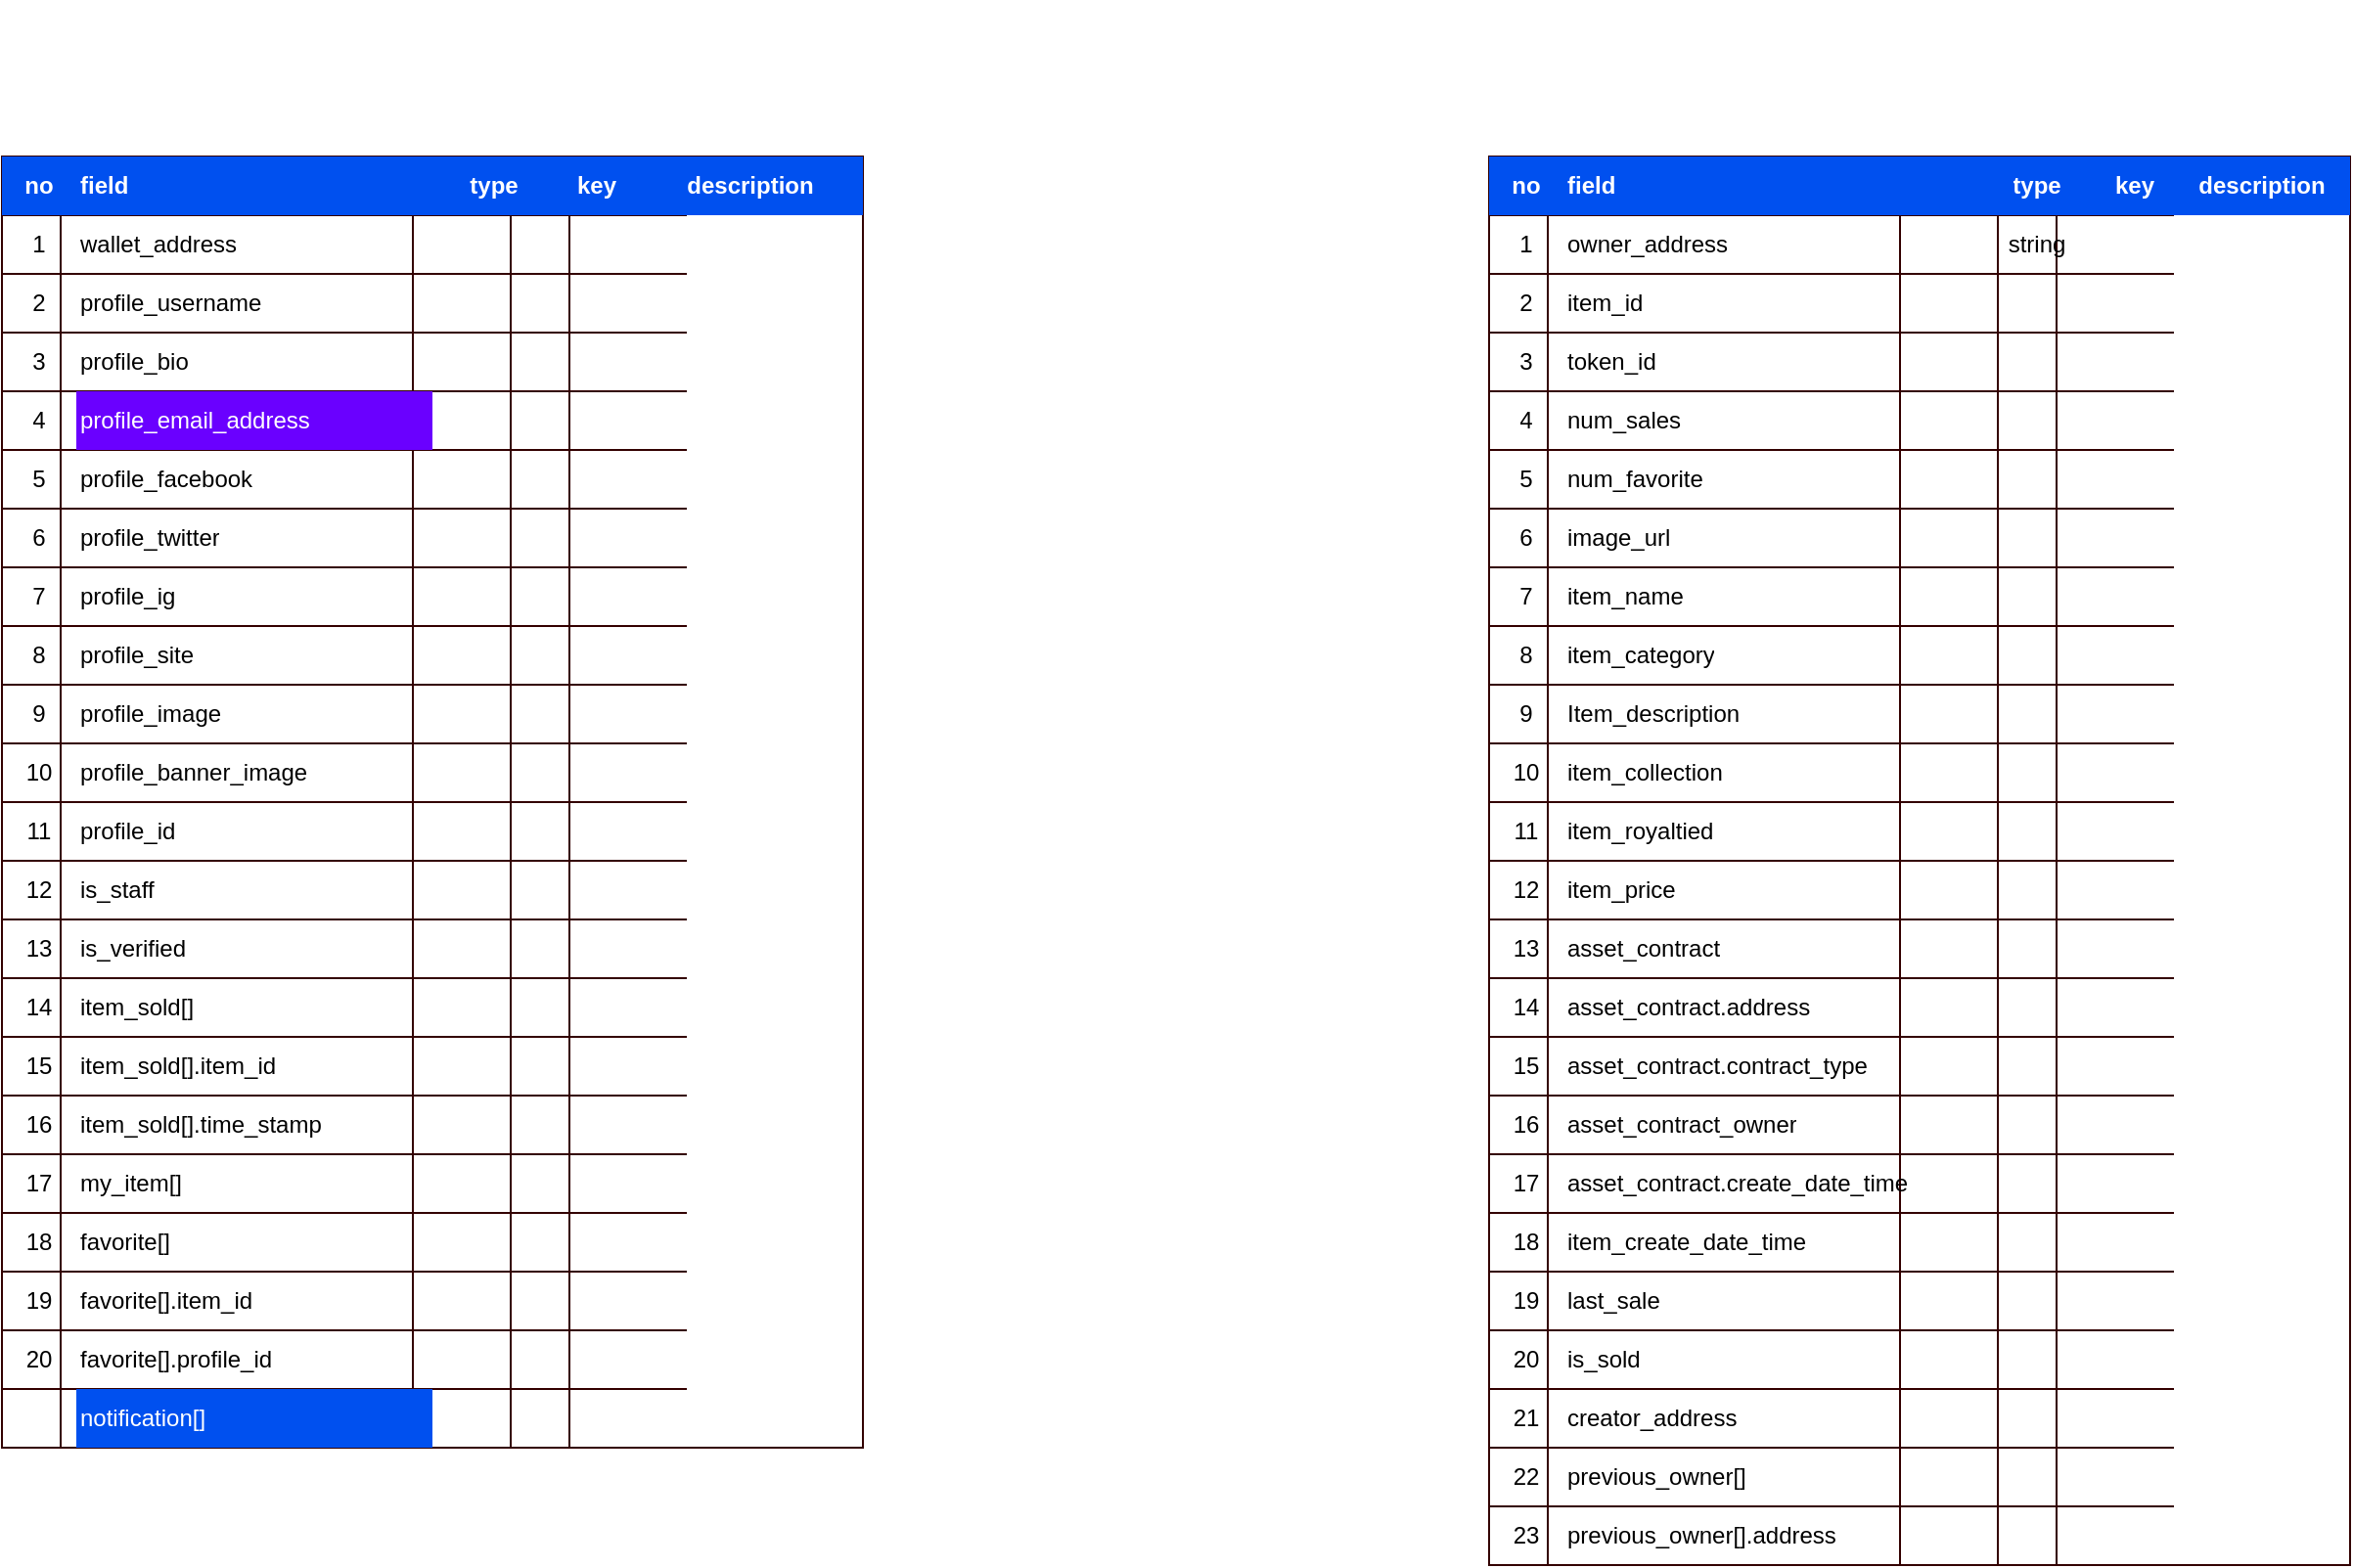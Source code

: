<mxfile pages="2">
    <diagram id="cYdxOe1z96Krd6D8h9Y3" name="Page-1">
        <mxGraphModel dx="2221" dy="1407" grid="1" gridSize="10" guides="1" tooltips="1" connect="1" arrows="0" fold="1" page="1" pageScale="1" pageWidth="850" pageHeight="1100" math="0" shadow="0">
            <root>
                <mxCell id="0"/>
                <mxCell id="1" parent="0"/>
                <mxCell id="XXJnfLqn3RMoecripVSo-1" value="" style="shape=table;startSize=0;container=1;collapsible=0;childLayout=tableLayout;strokeColor=#330000;" parent="1" vertex="1">
                    <mxGeometry x="-600" y="120" width="440" height="660" as="geometry"/>
                </mxCell>
                <mxCell id="XXJnfLqn3RMoecripVSo-333" style="shape=partialRectangle;collapsible=0;dropTarget=0;pointerEvents=0;fillColor=none;top=0;left=0;bottom=0;right=0;points=[[0,0.5],[1,0.5]];portConstraint=eastwest;strokeColor=#FFD966;" parent="XXJnfLqn3RMoecripVSo-1" vertex="1">
                    <mxGeometry width="440" height="30" as="geometry"/>
                </mxCell>
                <mxCell id="XXJnfLqn3RMoecripVSo-334" value="no" style="shape=partialRectangle;html=1;whiteSpace=wrap;connectable=0;overflow=hidden;fillColor=#0050ef;top=0;left=0;bottom=0;right=0;pointerEvents=1;strokeColor=#001DBC;fontColor=#ffffff;fontStyle=1" parent="XXJnfLqn3RMoecripVSo-333" vertex="1">
                    <mxGeometry width="38" height="30" as="geometry">
                        <mxRectangle width="30" height="30" as="alternateBounds"/>
                    </mxGeometry>
                </mxCell>
                <mxCell id="XXJnfLqn3RMoecripVSo-335" value="field" style="shape=partialRectangle;html=1;whiteSpace=wrap;connectable=0;overflow=hidden;fillColor=#0050ef;top=0;left=0;bottom=0;right=0;pointerEvents=1;strokeColor=#001DBC;align=left;fontColor=#ffffff;fontStyle=1" parent="XXJnfLqn3RMoecripVSo-333" vertex="1">
                    <mxGeometry x="38" width="182" height="30" as="geometry">
                        <mxRectangle width="180" height="30" as="alternateBounds"/>
                    </mxGeometry>
                </mxCell>
                <mxCell id="XXJnfLqn3RMoecripVSo-336" value="type" style="shape=partialRectangle;html=1;whiteSpace=wrap;connectable=0;overflow=hidden;fillColor=#0050ef;top=0;left=0;bottom=0;right=0;pointerEvents=1;strokeColor=#001DBC;fontColor=#ffffff;fontStyle=1" parent="XXJnfLqn3RMoecripVSo-333" vertex="1">
                    <mxGeometry x="220" width="63" height="30" as="geometry">
                        <mxRectangle width="50" height="30" as="alternateBounds"/>
                    </mxGeometry>
                </mxCell>
                <mxCell id="XXJnfLqn3RMoecripVSo-337" value="key" style="shape=partialRectangle;html=1;whiteSpace=wrap;connectable=0;overflow=hidden;fillColor=#0050ef;top=0;left=0;bottom=0;right=0;pointerEvents=1;strokeColor=#001DBC;fontColor=#ffffff;fontStyle=1" parent="XXJnfLqn3RMoecripVSo-333" vertex="1">
                    <mxGeometry x="283" width="42" height="30" as="geometry">
                        <mxRectangle width="30" height="30" as="alternateBounds"/>
                    </mxGeometry>
                </mxCell>
                <mxCell id="XXJnfLqn3RMoecripVSo-338" value="description" style="shape=partialRectangle;html=1;whiteSpace=wrap;connectable=0;overflow=hidden;fillColor=#0050ef;top=0;left=0;bottom=0;right=0;pointerEvents=1;strokeColor=#001DBC;fontColor=#ffffff;fontStyle=1" parent="XXJnfLqn3RMoecripVSo-333" vertex="1">
                    <mxGeometry x="325" width="115" height="30" as="geometry">
                        <mxRectangle width="60" height="30" as="alternateBounds"/>
                    </mxGeometry>
                </mxCell>
                <mxCell id="XXJnfLqn3RMoecripVSo-20" value="" style="shape=partialRectangle;collapsible=0;dropTarget=0;pointerEvents=0;fillColor=none;top=0;left=0;bottom=0;right=0;points=[[0,0.5],[1,0.5]];portConstraint=eastwest;strokeColor=#FFD966;" parent="XXJnfLqn3RMoecripVSo-1" vertex="1">
                    <mxGeometry y="30" width="440" height="30" as="geometry"/>
                </mxCell>
                <mxCell id="XXJnfLqn3RMoecripVSo-21" value="1" style="shape=partialRectangle;html=1;whiteSpace=wrap;connectable=0;overflow=hidden;fillColor=none;top=0;left=0;bottom=0;right=0;pointerEvents=1;strokeColor=#FFD966;" parent="XXJnfLqn3RMoecripVSo-20" vertex="1">
                    <mxGeometry width="38" height="30" as="geometry">
                        <mxRectangle width="30" height="30" as="alternateBounds"/>
                    </mxGeometry>
                </mxCell>
                <mxCell id="XXJnfLqn3RMoecripVSo-22" value="wallet_address" style="shape=partialRectangle;html=1;whiteSpace=wrap;connectable=0;overflow=hidden;fillColor=none;top=0;left=0;bottom=0;right=0;pointerEvents=1;strokeColor=#FFD966;align=left;" parent="XXJnfLqn3RMoecripVSo-20" vertex="1">
                    <mxGeometry x="38" width="182" height="30" as="geometry">
                        <mxRectangle width="180" height="30" as="alternateBounds"/>
                    </mxGeometry>
                </mxCell>
                <mxCell id="XXJnfLqn3RMoecripVSo-23" value="" style="shape=partialRectangle;html=1;whiteSpace=wrap;connectable=0;overflow=hidden;fillColor=none;top=0;left=0;bottom=0;right=0;pointerEvents=1;strokeColor=#FFD966;" parent="XXJnfLqn3RMoecripVSo-20" vertex="1">
                    <mxGeometry x="220" width="63" height="30" as="geometry">
                        <mxRectangle width="50" height="30" as="alternateBounds"/>
                    </mxGeometry>
                </mxCell>
                <mxCell id="XXJnfLqn3RMoecripVSo-24" value="" style="shape=partialRectangle;html=1;whiteSpace=wrap;connectable=0;overflow=hidden;fillColor=none;top=0;left=0;bottom=0;right=0;pointerEvents=1;strokeColor=#FFD966;" parent="XXJnfLqn3RMoecripVSo-20" vertex="1">
                    <mxGeometry x="283" width="42" height="30" as="geometry">
                        <mxRectangle width="30" height="30" as="alternateBounds"/>
                    </mxGeometry>
                </mxCell>
                <mxCell id="XXJnfLqn3RMoecripVSo-25" value="" style="shape=partialRectangle;html=1;whiteSpace=wrap;connectable=0;overflow=hidden;fillColor=none;top=0;left=0;bottom=0;right=0;pointerEvents=1;strokeColor=#FFD966;" parent="XXJnfLqn3RMoecripVSo-20" vertex="1">
                    <mxGeometry x="325" width="115" height="30" as="geometry">
                        <mxRectangle width="60" height="30" as="alternateBounds"/>
                    </mxGeometry>
                </mxCell>
                <mxCell id="XXJnfLqn3RMoecripVSo-26" value="" style="shape=partialRectangle;collapsible=0;dropTarget=0;pointerEvents=0;fillColor=none;top=0;left=0;bottom=0;right=0;points=[[0,0.5],[1,0.5]];portConstraint=eastwest;strokeColor=#FFD966;" parent="XXJnfLqn3RMoecripVSo-1" vertex="1">
                    <mxGeometry y="60" width="440" height="30" as="geometry"/>
                </mxCell>
                <mxCell id="XXJnfLqn3RMoecripVSo-27" value="2" style="shape=partialRectangle;html=1;whiteSpace=wrap;connectable=0;overflow=hidden;fillColor=none;top=0;left=0;bottom=0;right=0;pointerEvents=1;strokeColor=#FFD966;" parent="XXJnfLqn3RMoecripVSo-26" vertex="1">
                    <mxGeometry width="38" height="30" as="geometry">
                        <mxRectangle width="30" height="30" as="alternateBounds"/>
                    </mxGeometry>
                </mxCell>
                <mxCell id="XXJnfLqn3RMoecripVSo-28" value="profile_username" style="shape=partialRectangle;html=1;whiteSpace=wrap;connectable=0;overflow=hidden;fillColor=none;top=0;left=0;bottom=0;right=0;pointerEvents=1;strokeColor=#FFD966;align=left;" parent="XXJnfLqn3RMoecripVSo-26" vertex="1">
                    <mxGeometry x="38" width="182" height="30" as="geometry">
                        <mxRectangle width="180" height="30" as="alternateBounds"/>
                    </mxGeometry>
                </mxCell>
                <mxCell id="XXJnfLqn3RMoecripVSo-29" value="" style="shape=partialRectangle;html=1;whiteSpace=wrap;connectable=0;overflow=hidden;fillColor=none;top=0;left=0;bottom=0;right=0;pointerEvents=1;strokeColor=#FFD966;" parent="XXJnfLqn3RMoecripVSo-26" vertex="1">
                    <mxGeometry x="220" width="63" height="30" as="geometry">
                        <mxRectangle width="50" height="30" as="alternateBounds"/>
                    </mxGeometry>
                </mxCell>
                <mxCell id="XXJnfLqn3RMoecripVSo-30" value="" style="shape=partialRectangle;html=1;whiteSpace=wrap;connectable=0;overflow=hidden;fillColor=none;top=0;left=0;bottom=0;right=0;pointerEvents=1;strokeColor=#FFD966;" parent="XXJnfLqn3RMoecripVSo-26" vertex="1">
                    <mxGeometry x="283" width="42" height="30" as="geometry">
                        <mxRectangle width="30" height="30" as="alternateBounds"/>
                    </mxGeometry>
                </mxCell>
                <mxCell id="XXJnfLqn3RMoecripVSo-31" value="" style="shape=partialRectangle;html=1;whiteSpace=wrap;connectable=0;overflow=hidden;fillColor=none;top=0;left=0;bottom=0;right=0;pointerEvents=1;strokeColor=#FFD966;" parent="XXJnfLqn3RMoecripVSo-26" vertex="1">
                    <mxGeometry x="325" width="115" height="30" as="geometry">
                        <mxRectangle width="60" height="30" as="alternateBounds"/>
                    </mxGeometry>
                </mxCell>
                <mxCell id="XXJnfLqn3RMoecripVSo-32" value="" style="shape=partialRectangle;collapsible=0;dropTarget=0;pointerEvents=0;fillColor=none;top=0;left=0;bottom=0;right=0;points=[[0,0.5],[1,0.5]];portConstraint=eastwest;strokeColor=#FFD966;" parent="XXJnfLqn3RMoecripVSo-1" vertex="1">
                    <mxGeometry y="90" width="440" height="30" as="geometry"/>
                </mxCell>
                <mxCell id="XXJnfLqn3RMoecripVSo-33" value="3" style="shape=partialRectangle;html=1;whiteSpace=wrap;connectable=0;overflow=hidden;fillColor=none;top=0;left=0;bottom=0;right=0;pointerEvents=1;strokeColor=#FFD966;" parent="XXJnfLqn3RMoecripVSo-32" vertex="1">
                    <mxGeometry width="38" height="30" as="geometry">
                        <mxRectangle width="30" height="30" as="alternateBounds"/>
                    </mxGeometry>
                </mxCell>
                <mxCell id="XXJnfLqn3RMoecripVSo-34" value="profile_bio" style="shape=partialRectangle;html=1;whiteSpace=wrap;connectable=0;overflow=hidden;fillColor=none;top=0;left=0;bottom=0;right=0;pointerEvents=1;strokeColor=#FFD966;align=left;" parent="XXJnfLqn3RMoecripVSo-32" vertex="1">
                    <mxGeometry x="38" width="182" height="30" as="geometry">
                        <mxRectangle width="180" height="30" as="alternateBounds"/>
                    </mxGeometry>
                </mxCell>
                <mxCell id="XXJnfLqn3RMoecripVSo-35" value="" style="shape=partialRectangle;html=1;whiteSpace=wrap;connectable=0;overflow=hidden;fillColor=none;top=0;left=0;bottom=0;right=0;pointerEvents=1;strokeColor=#FFD966;" parent="XXJnfLqn3RMoecripVSo-32" vertex="1">
                    <mxGeometry x="220" width="63" height="30" as="geometry">
                        <mxRectangle width="50" height="30" as="alternateBounds"/>
                    </mxGeometry>
                </mxCell>
                <mxCell id="XXJnfLqn3RMoecripVSo-36" value="" style="shape=partialRectangle;html=1;whiteSpace=wrap;connectable=0;overflow=hidden;fillColor=none;top=0;left=0;bottom=0;right=0;pointerEvents=1;strokeColor=#FFD966;" parent="XXJnfLqn3RMoecripVSo-32" vertex="1">
                    <mxGeometry x="283" width="42" height="30" as="geometry">
                        <mxRectangle width="30" height="30" as="alternateBounds"/>
                    </mxGeometry>
                </mxCell>
                <mxCell id="XXJnfLqn3RMoecripVSo-37" value="" style="shape=partialRectangle;html=1;whiteSpace=wrap;connectable=0;overflow=hidden;fillColor=none;top=0;left=0;bottom=0;right=0;pointerEvents=1;strokeColor=#FFD966;" parent="XXJnfLqn3RMoecripVSo-32" vertex="1">
                    <mxGeometry x="325" width="115" height="30" as="geometry">
                        <mxRectangle width="60" height="30" as="alternateBounds"/>
                    </mxGeometry>
                </mxCell>
                <mxCell id="XXJnfLqn3RMoecripVSo-38" value="" style="shape=partialRectangle;collapsible=0;dropTarget=0;pointerEvents=0;fillColor=none;top=0;left=0;bottom=0;right=0;points=[[0,0.5],[1,0.5]];portConstraint=eastwest;strokeColor=#FFD966;" parent="XXJnfLqn3RMoecripVSo-1" vertex="1">
                    <mxGeometry y="120" width="440" height="30" as="geometry"/>
                </mxCell>
                <mxCell id="XXJnfLqn3RMoecripVSo-39" value="4" style="shape=partialRectangle;html=1;whiteSpace=wrap;connectable=0;overflow=hidden;fillColor=none;top=0;left=0;bottom=0;right=0;pointerEvents=1;strokeColor=#FFD966;" parent="XXJnfLqn3RMoecripVSo-38" vertex="1">
                    <mxGeometry width="38" height="30" as="geometry">
                        <mxRectangle width="30" height="30" as="alternateBounds"/>
                    </mxGeometry>
                </mxCell>
                <mxCell id="XXJnfLqn3RMoecripVSo-40" value="profile_email_address" style="shape=partialRectangle;html=1;whiteSpace=wrap;connectable=0;overflow=hidden;top=0;left=0;bottom=0;right=0;pointerEvents=1;align=left;fillColor=#6a00ff;strokeColor=#3700CC;fontColor=#ffffff;" parent="XXJnfLqn3RMoecripVSo-38" vertex="1">
                    <mxGeometry x="38" width="182" height="30" as="geometry">
                        <mxRectangle width="180" height="30" as="alternateBounds"/>
                    </mxGeometry>
                </mxCell>
                <mxCell id="XXJnfLqn3RMoecripVSo-41" value="" style="shape=partialRectangle;html=1;whiteSpace=wrap;connectable=0;overflow=hidden;fillColor=none;top=0;left=0;bottom=0;right=0;pointerEvents=1;strokeColor=#FFD966;" parent="XXJnfLqn3RMoecripVSo-38" vertex="1">
                    <mxGeometry x="220" width="63" height="30" as="geometry">
                        <mxRectangle width="50" height="30" as="alternateBounds"/>
                    </mxGeometry>
                </mxCell>
                <mxCell id="XXJnfLqn3RMoecripVSo-42" value="" style="shape=partialRectangle;html=1;whiteSpace=wrap;connectable=0;overflow=hidden;fillColor=none;top=0;left=0;bottom=0;right=0;pointerEvents=1;strokeColor=#FFD966;" parent="XXJnfLqn3RMoecripVSo-38" vertex="1">
                    <mxGeometry x="283" width="42" height="30" as="geometry">
                        <mxRectangle width="30" height="30" as="alternateBounds"/>
                    </mxGeometry>
                </mxCell>
                <mxCell id="XXJnfLqn3RMoecripVSo-43" value="" style="shape=partialRectangle;html=1;whiteSpace=wrap;connectable=0;overflow=hidden;fillColor=none;top=0;left=0;bottom=0;right=0;pointerEvents=1;strokeColor=#FFD966;" parent="XXJnfLqn3RMoecripVSo-38" vertex="1">
                    <mxGeometry x="325" width="115" height="30" as="geometry">
                        <mxRectangle width="60" height="30" as="alternateBounds"/>
                    </mxGeometry>
                </mxCell>
                <mxCell id="XXJnfLqn3RMoecripVSo-44" style="shape=partialRectangle;collapsible=0;dropTarget=0;pointerEvents=0;fillColor=none;top=0;left=0;bottom=0;right=0;points=[[0,0.5],[1,0.5]];portConstraint=eastwest;strokeColor=#FFD966;" parent="XXJnfLqn3RMoecripVSo-1" vertex="1">
                    <mxGeometry y="150" width="440" height="30" as="geometry"/>
                </mxCell>
                <mxCell id="XXJnfLqn3RMoecripVSo-45" value="5" style="shape=partialRectangle;html=1;whiteSpace=wrap;connectable=0;overflow=hidden;fillColor=none;top=0;left=0;bottom=0;right=0;pointerEvents=1;strokeColor=#FFD966;" parent="XXJnfLqn3RMoecripVSo-44" vertex="1">
                    <mxGeometry width="38" height="30" as="geometry">
                        <mxRectangle width="30" height="30" as="alternateBounds"/>
                    </mxGeometry>
                </mxCell>
                <mxCell id="XXJnfLqn3RMoecripVSo-46" value="profile_facebook" style="shape=partialRectangle;html=1;whiteSpace=wrap;connectable=0;overflow=hidden;fillColor=none;top=0;left=0;bottom=0;right=0;pointerEvents=1;strokeColor=#FFD966;align=left;" parent="XXJnfLqn3RMoecripVSo-44" vertex="1">
                    <mxGeometry x="38" width="182" height="30" as="geometry">
                        <mxRectangle width="180" height="30" as="alternateBounds"/>
                    </mxGeometry>
                </mxCell>
                <mxCell id="XXJnfLqn3RMoecripVSo-47" style="shape=partialRectangle;html=1;whiteSpace=wrap;connectable=0;overflow=hidden;fillColor=none;top=0;left=0;bottom=0;right=0;pointerEvents=1;strokeColor=#FFD966;" parent="XXJnfLqn3RMoecripVSo-44" vertex="1">
                    <mxGeometry x="220" width="63" height="30" as="geometry">
                        <mxRectangle width="50" height="30" as="alternateBounds"/>
                    </mxGeometry>
                </mxCell>
                <mxCell id="XXJnfLqn3RMoecripVSo-48" style="shape=partialRectangle;html=1;whiteSpace=wrap;connectable=0;overflow=hidden;fillColor=none;top=0;left=0;bottom=0;right=0;pointerEvents=1;strokeColor=#FFD966;" parent="XXJnfLqn3RMoecripVSo-44" vertex="1">
                    <mxGeometry x="283" width="42" height="30" as="geometry">
                        <mxRectangle width="30" height="30" as="alternateBounds"/>
                    </mxGeometry>
                </mxCell>
                <mxCell id="XXJnfLqn3RMoecripVSo-49" style="shape=partialRectangle;html=1;whiteSpace=wrap;connectable=0;overflow=hidden;fillColor=none;top=0;left=0;bottom=0;right=0;pointerEvents=1;strokeColor=#FFD966;" parent="XXJnfLqn3RMoecripVSo-44" vertex="1">
                    <mxGeometry x="325" width="115" height="30" as="geometry">
                        <mxRectangle width="60" height="30" as="alternateBounds"/>
                    </mxGeometry>
                </mxCell>
                <mxCell id="XXJnfLqn3RMoecripVSo-50" style="shape=partialRectangle;collapsible=0;dropTarget=0;pointerEvents=0;fillColor=none;top=0;left=0;bottom=0;right=0;points=[[0,0.5],[1,0.5]];portConstraint=eastwest;strokeColor=#FFD966;" parent="XXJnfLqn3RMoecripVSo-1" vertex="1">
                    <mxGeometry y="180" width="440" height="30" as="geometry"/>
                </mxCell>
                <mxCell id="XXJnfLqn3RMoecripVSo-51" value="6" style="shape=partialRectangle;html=1;whiteSpace=wrap;connectable=0;overflow=hidden;fillColor=none;top=0;left=0;bottom=0;right=0;pointerEvents=1;strokeColor=#FFD966;" parent="XXJnfLqn3RMoecripVSo-50" vertex="1">
                    <mxGeometry width="38" height="30" as="geometry">
                        <mxRectangle width="30" height="30" as="alternateBounds"/>
                    </mxGeometry>
                </mxCell>
                <mxCell id="XXJnfLqn3RMoecripVSo-52" value="profile_twitter" style="shape=partialRectangle;html=1;whiteSpace=wrap;connectable=0;overflow=hidden;fillColor=none;top=0;left=0;bottom=0;right=0;pointerEvents=1;strokeColor=#FFD966;align=left;" parent="XXJnfLqn3RMoecripVSo-50" vertex="1">
                    <mxGeometry x="38" width="182" height="30" as="geometry">
                        <mxRectangle width="180" height="30" as="alternateBounds"/>
                    </mxGeometry>
                </mxCell>
                <mxCell id="XXJnfLqn3RMoecripVSo-53" style="shape=partialRectangle;html=1;whiteSpace=wrap;connectable=0;overflow=hidden;fillColor=none;top=0;left=0;bottom=0;right=0;pointerEvents=1;strokeColor=#FFD966;" parent="XXJnfLqn3RMoecripVSo-50" vertex="1">
                    <mxGeometry x="220" width="63" height="30" as="geometry">
                        <mxRectangle width="50" height="30" as="alternateBounds"/>
                    </mxGeometry>
                </mxCell>
                <mxCell id="XXJnfLqn3RMoecripVSo-54" style="shape=partialRectangle;html=1;whiteSpace=wrap;connectable=0;overflow=hidden;fillColor=none;top=0;left=0;bottom=0;right=0;pointerEvents=1;strokeColor=#FFD966;" parent="XXJnfLqn3RMoecripVSo-50" vertex="1">
                    <mxGeometry x="283" width="42" height="30" as="geometry">
                        <mxRectangle width="30" height="30" as="alternateBounds"/>
                    </mxGeometry>
                </mxCell>
                <mxCell id="XXJnfLqn3RMoecripVSo-55" style="shape=partialRectangle;html=1;whiteSpace=wrap;connectable=0;overflow=hidden;fillColor=none;top=0;left=0;bottom=0;right=0;pointerEvents=1;strokeColor=#FFD966;" parent="XXJnfLqn3RMoecripVSo-50" vertex="1">
                    <mxGeometry x="325" width="115" height="30" as="geometry">
                        <mxRectangle width="60" height="30" as="alternateBounds"/>
                    </mxGeometry>
                </mxCell>
                <mxCell id="XXJnfLqn3RMoecripVSo-56" style="shape=partialRectangle;collapsible=0;dropTarget=0;pointerEvents=0;fillColor=none;top=0;left=0;bottom=0;right=0;points=[[0,0.5],[1,0.5]];portConstraint=eastwest;strokeColor=#FFD966;" parent="XXJnfLqn3RMoecripVSo-1" vertex="1">
                    <mxGeometry y="210" width="440" height="30" as="geometry"/>
                </mxCell>
                <mxCell id="XXJnfLqn3RMoecripVSo-57" value="7" style="shape=partialRectangle;html=1;whiteSpace=wrap;connectable=0;overflow=hidden;fillColor=none;top=0;left=0;bottom=0;right=0;pointerEvents=1;strokeColor=#FFD966;" parent="XXJnfLqn3RMoecripVSo-56" vertex="1">
                    <mxGeometry width="38" height="30" as="geometry">
                        <mxRectangle width="30" height="30" as="alternateBounds"/>
                    </mxGeometry>
                </mxCell>
                <mxCell id="XXJnfLqn3RMoecripVSo-58" value="profile_ig" style="shape=partialRectangle;html=1;whiteSpace=wrap;connectable=0;overflow=hidden;fillColor=none;top=0;left=0;bottom=0;right=0;pointerEvents=1;strokeColor=#FFD966;align=left;" parent="XXJnfLqn3RMoecripVSo-56" vertex="1">
                    <mxGeometry x="38" width="182" height="30" as="geometry">
                        <mxRectangle width="180" height="30" as="alternateBounds"/>
                    </mxGeometry>
                </mxCell>
                <mxCell id="XXJnfLqn3RMoecripVSo-59" style="shape=partialRectangle;html=1;whiteSpace=wrap;connectable=0;overflow=hidden;fillColor=none;top=0;left=0;bottom=0;right=0;pointerEvents=1;strokeColor=#FFD966;" parent="XXJnfLqn3RMoecripVSo-56" vertex="1">
                    <mxGeometry x="220" width="63" height="30" as="geometry">
                        <mxRectangle width="50" height="30" as="alternateBounds"/>
                    </mxGeometry>
                </mxCell>
                <mxCell id="XXJnfLqn3RMoecripVSo-60" style="shape=partialRectangle;html=1;whiteSpace=wrap;connectable=0;overflow=hidden;fillColor=none;top=0;left=0;bottom=0;right=0;pointerEvents=1;strokeColor=#FFD966;" parent="XXJnfLqn3RMoecripVSo-56" vertex="1">
                    <mxGeometry x="283" width="42" height="30" as="geometry">
                        <mxRectangle width="30" height="30" as="alternateBounds"/>
                    </mxGeometry>
                </mxCell>
                <mxCell id="XXJnfLqn3RMoecripVSo-61" style="shape=partialRectangle;html=1;whiteSpace=wrap;connectable=0;overflow=hidden;fillColor=none;top=0;left=0;bottom=0;right=0;pointerEvents=1;strokeColor=#FFD966;" parent="XXJnfLqn3RMoecripVSo-56" vertex="1">
                    <mxGeometry x="325" width="115" height="30" as="geometry">
                        <mxRectangle width="60" height="30" as="alternateBounds"/>
                    </mxGeometry>
                </mxCell>
                <mxCell id="XXJnfLqn3RMoecripVSo-62" style="shape=partialRectangle;collapsible=0;dropTarget=0;pointerEvents=0;fillColor=none;top=0;left=0;bottom=0;right=0;points=[[0,0.5],[1,0.5]];portConstraint=eastwest;strokeColor=#FFD966;" parent="XXJnfLqn3RMoecripVSo-1" vertex="1">
                    <mxGeometry y="240" width="440" height="30" as="geometry"/>
                </mxCell>
                <mxCell id="XXJnfLqn3RMoecripVSo-63" value="8" style="shape=partialRectangle;html=1;whiteSpace=wrap;connectable=0;overflow=hidden;fillColor=none;top=0;left=0;bottom=0;right=0;pointerEvents=1;strokeColor=#FFD966;" parent="XXJnfLqn3RMoecripVSo-62" vertex="1">
                    <mxGeometry width="38" height="30" as="geometry">
                        <mxRectangle width="30" height="30" as="alternateBounds"/>
                    </mxGeometry>
                </mxCell>
                <mxCell id="XXJnfLqn3RMoecripVSo-64" value="profile_site" style="shape=partialRectangle;html=1;whiteSpace=wrap;connectable=0;overflow=hidden;fillColor=none;top=0;left=0;bottom=0;right=0;pointerEvents=1;strokeColor=#FFD966;align=left;" parent="XXJnfLqn3RMoecripVSo-62" vertex="1">
                    <mxGeometry x="38" width="182" height="30" as="geometry">
                        <mxRectangle width="180" height="30" as="alternateBounds"/>
                    </mxGeometry>
                </mxCell>
                <mxCell id="XXJnfLqn3RMoecripVSo-65" style="shape=partialRectangle;html=1;whiteSpace=wrap;connectable=0;overflow=hidden;fillColor=none;top=0;left=0;bottom=0;right=0;pointerEvents=1;strokeColor=#FFD966;" parent="XXJnfLqn3RMoecripVSo-62" vertex="1">
                    <mxGeometry x="220" width="63" height="30" as="geometry">
                        <mxRectangle width="50" height="30" as="alternateBounds"/>
                    </mxGeometry>
                </mxCell>
                <mxCell id="XXJnfLqn3RMoecripVSo-66" style="shape=partialRectangle;html=1;whiteSpace=wrap;connectable=0;overflow=hidden;fillColor=none;top=0;left=0;bottom=0;right=0;pointerEvents=1;strokeColor=#FFD966;" parent="XXJnfLqn3RMoecripVSo-62" vertex="1">
                    <mxGeometry x="283" width="42" height="30" as="geometry">
                        <mxRectangle width="30" height="30" as="alternateBounds"/>
                    </mxGeometry>
                </mxCell>
                <mxCell id="XXJnfLqn3RMoecripVSo-67" style="shape=partialRectangle;html=1;whiteSpace=wrap;connectable=0;overflow=hidden;fillColor=none;top=0;left=0;bottom=0;right=0;pointerEvents=1;strokeColor=#FFD966;" parent="XXJnfLqn3RMoecripVSo-62" vertex="1">
                    <mxGeometry x="325" width="115" height="30" as="geometry">
                        <mxRectangle width="60" height="30" as="alternateBounds"/>
                    </mxGeometry>
                </mxCell>
                <mxCell id="XXJnfLqn3RMoecripVSo-68" style="shape=partialRectangle;collapsible=0;dropTarget=0;pointerEvents=0;fillColor=none;top=0;left=0;bottom=0;right=0;points=[[0,0.5],[1,0.5]];portConstraint=eastwest;strokeColor=#FFD966;" parent="XXJnfLqn3RMoecripVSo-1" vertex="1">
                    <mxGeometry y="270" width="440" height="30" as="geometry"/>
                </mxCell>
                <mxCell id="XXJnfLqn3RMoecripVSo-69" value="9" style="shape=partialRectangle;html=1;whiteSpace=wrap;connectable=0;overflow=hidden;fillColor=none;top=0;left=0;bottom=0;right=0;pointerEvents=1;strokeColor=#FFD966;" parent="XXJnfLqn3RMoecripVSo-68" vertex="1">
                    <mxGeometry width="38" height="30" as="geometry">
                        <mxRectangle width="30" height="30" as="alternateBounds"/>
                    </mxGeometry>
                </mxCell>
                <mxCell id="XXJnfLqn3RMoecripVSo-70" value="profile_image" style="shape=partialRectangle;html=1;whiteSpace=wrap;connectable=0;overflow=hidden;fillColor=none;top=0;left=0;bottom=0;right=0;pointerEvents=1;strokeColor=#FFD966;align=left;" parent="XXJnfLqn3RMoecripVSo-68" vertex="1">
                    <mxGeometry x="38" width="182" height="30" as="geometry">
                        <mxRectangle width="180" height="30" as="alternateBounds"/>
                    </mxGeometry>
                </mxCell>
                <mxCell id="XXJnfLqn3RMoecripVSo-71" style="shape=partialRectangle;html=1;whiteSpace=wrap;connectable=0;overflow=hidden;fillColor=none;top=0;left=0;bottom=0;right=0;pointerEvents=1;strokeColor=#FFD966;" parent="XXJnfLqn3RMoecripVSo-68" vertex="1">
                    <mxGeometry x="220" width="63" height="30" as="geometry">
                        <mxRectangle width="50" height="30" as="alternateBounds"/>
                    </mxGeometry>
                </mxCell>
                <mxCell id="XXJnfLqn3RMoecripVSo-72" style="shape=partialRectangle;html=1;whiteSpace=wrap;connectable=0;overflow=hidden;fillColor=none;top=0;left=0;bottom=0;right=0;pointerEvents=1;strokeColor=#FFD966;" parent="XXJnfLqn3RMoecripVSo-68" vertex="1">
                    <mxGeometry x="283" width="42" height="30" as="geometry">
                        <mxRectangle width="30" height="30" as="alternateBounds"/>
                    </mxGeometry>
                </mxCell>
                <mxCell id="XXJnfLqn3RMoecripVSo-73" style="shape=partialRectangle;html=1;whiteSpace=wrap;connectable=0;overflow=hidden;fillColor=none;top=0;left=0;bottom=0;right=0;pointerEvents=1;strokeColor=#FFD966;" parent="XXJnfLqn3RMoecripVSo-68" vertex="1">
                    <mxGeometry x="325" width="115" height="30" as="geometry">
                        <mxRectangle width="60" height="30" as="alternateBounds"/>
                    </mxGeometry>
                </mxCell>
                <mxCell id="XXJnfLqn3RMoecripVSo-74" style="shape=partialRectangle;collapsible=0;dropTarget=0;pointerEvents=0;fillColor=none;top=0;left=0;bottom=0;right=0;points=[[0,0.5],[1,0.5]];portConstraint=eastwest;strokeColor=#FFD966;" parent="XXJnfLqn3RMoecripVSo-1" vertex="1">
                    <mxGeometry y="300" width="440" height="30" as="geometry"/>
                </mxCell>
                <mxCell id="XXJnfLqn3RMoecripVSo-75" value="10" style="shape=partialRectangle;html=1;whiteSpace=wrap;connectable=0;overflow=hidden;fillColor=none;top=0;left=0;bottom=0;right=0;pointerEvents=1;strokeColor=#FFD966;" parent="XXJnfLqn3RMoecripVSo-74" vertex="1">
                    <mxGeometry width="38" height="30" as="geometry">
                        <mxRectangle width="30" height="30" as="alternateBounds"/>
                    </mxGeometry>
                </mxCell>
                <mxCell id="XXJnfLqn3RMoecripVSo-76" value="profile_banner_image" style="shape=partialRectangle;html=1;whiteSpace=wrap;connectable=0;overflow=hidden;fillColor=none;top=0;left=0;bottom=0;right=0;pointerEvents=1;strokeColor=#FFD966;align=left;" parent="XXJnfLqn3RMoecripVSo-74" vertex="1">
                    <mxGeometry x="38" width="182" height="30" as="geometry">
                        <mxRectangle width="180" height="30" as="alternateBounds"/>
                    </mxGeometry>
                </mxCell>
                <mxCell id="XXJnfLqn3RMoecripVSo-77" style="shape=partialRectangle;html=1;whiteSpace=wrap;connectable=0;overflow=hidden;fillColor=none;top=0;left=0;bottom=0;right=0;pointerEvents=1;strokeColor=#FFD966;" parent="XXJnfLqn3RMoecripVSo-74" vertex="1">
                    <mxGeometry x="220" width="63" height="30" as="geometry">
                        <mxRectangle width="50" height="30" as="alternateBounds"/>
                    </mxGeometry>
                </mxCell>
                <mxCell id="XXJnfLqn3RMoecripVSo-78" style="shape=partialRectangle;html=1;whiteSpace=wrap;connectable=0;overflow=hidden;fillColor=none;top=0;left=0;bottom=0;right=0;pointerEvents=1;strokeColor=#FFD966;" parent="XXJnfLqn3RMoecripVSo-74" vertex="1">
                    <mxGeometry x="283" width="42" height="30" as="geometry">
                        <mxRectangle width="30" height="30" as="alternateBounds"/>
                    </mxGeometry>
                </mxCell>
                <mxCell id="XXJnfLqn3RMoecripVSo-79" style="shape=partialRectangle;html=1;whiteSpace=wrap;connectable=0;overflow=hidden;fillColor=none;top=0;left=0;bottom=0;right=0;pointerEvents=1;strokeColor=#FFD966;" parent="XXJnfLqn3RMoecripVSo-74" vertex="1">
                    <mxGeometry x="325" width="115" height="30" as="geometry">
                        <mxRectangle width="60" height="30" as="alternateBounds"/>
                    </mxGeometry>
                </mxCell>
                <mxCell id="XXJnfLqn3RMoecripVSo-80" style="shape=partialRectangle;collapsible=0;dropTarget=0;pointerEvents=0;fillColor=none;top=0;left=0;bottom=0;right=0;points=[[0,0.5],[1,0.5]];portConstraint=eastwest;strokeColor=#FFD966;" parent="XXJnfLqn3RMoecripVSo-1" vertex="1">
                    <mxGeometry y="330" width="440" height="30" as="geometry"/>
                </mxCell>
                <mxCell id="XXJnfLqn3RMoecripVSo-81" value="11" style="shape=partialRectangle;html=1;whiteSpace=wrap;connectable=0;overflow=hidden;fillColor=none;top=0;left=0;bottom=0;right=0;pointerEvents=1;strokeColor=#FFD966;" parent="XXJnfLqn3RMoecripVSo-80" vertex="1">
                    <mxGeometry width="38" height="30" as="geometry">
                        <mxRectangle width="30" height="30" as="alternateBounds"/>
                    </mxGeometry>
                </mxCell>
                <mxCell id="XXJnfLqn3RMoecripVSo-82" value="profile_id" style="shape=partialRectangle;html=1;whiteSpace=wrap;connectable=0;overflow=hidden;fillColor=none;top=0;left=0;bottom=0;right=0;pointerEvents=1;strokeColor=#FFD966;align=left;" parent="XXJnfLqn3RMoecripVSo-80" vertex="1">
                    <mxGeometry x="38" width="182" height="30" as="geometry">
                        <mxRectangle width="180" height="30" as="alternateBounds"/>
                    </mxGeometry>
                </mxCell>
                <mxCell id="XXJnfLqn3RMoecripVSo-83" style="shape=partialRectangle;html=1;whiteSpace=wrap;connectable=0;overflow=hidden;fillColor=none;top=0;left=0;bottom=0;right=0;pointerEvents=1;strokeColor=#FFD966;" parent="XXJnfLqn3RMoecripVSo-80" vertex="1">
                    <mxGeometry x="220" width="63" height="30" as="geometry">
                        <mxRectangle width="50" height="30" as="alternateBounds"/>
                    </mxGeometry>
                </mxCell>
                <mxCell id="XXJnfLqn3RMoecripVSo-84" style="shape=partialRectangle;html=1;whiteSpace=wrap;connectable=0;overflow=hidden;fillColor=none;top=0;left=0;bottom=0;right=0;pointerEvents=1;strokeColor=#FFD966;" parent="XXJnfLqn3RMoecripVSo-80" vertex="1">
                    <mxGeometry x="283" width="42" height="30" as="geometry">
                        <mxRectangle width="30" height="30" as="alternateBounds"/>
                    </mxGeometry>
                </mxCell>
                <mxCell id="XXJnfLqn3RMoecripVSo-85" style="shape=partialRectangle;html=1;whiteSpace=wrap;connectable=0;overflow=hidden;fillColor=none;top=0;left=0;bottom=0;right=0;pointerEvents=1;strokeColor=#FFD966;" parent="XXJnfLqn3RMoecripVSo-80" vertex="1">
                    <mxGeometry x="325" width="115" height="30" as="geometry">
                        <mxRectangle width="60" height="30" as="alternateBounds"/>
                    </mxGeometry>
                </mxCell>
                <mxCell id="XXJnfLqn3RMoecripVSo-86" style="shape=partialRectangle;collapsible=0;dropTarget=0;pointerEvents=0;fillColor=none;top=0;left=0;bottom=0;right=0;points=[[0,0.5],[1,0.5]];portConstraint=eastwest;strokeColor=#FFD966;" parent="XXJnfLqn3RMoecripVSo-1" vertex="1">
                    <mxGeometry y="360" width="440" height="30" as="geometry"/>
                </mxCell>
                <mxCell id="XXJnfLqn3RMoecripVSo-87" value="12" style="shape=partialRectangle;html=1;whiteSpace=wrap;connectable=0;overflow=hidden;fillColor=none;top=0;left=0;bottom=0;right=0;pointerEvents=1;strokeColor=#FFD966;" parent="XXJnfLqn3RMoecripVSo-86" vertex="1">
                    <mxGeometry width="38" height="30" as="geometry">
                        <mxRectangle width="30" height="30" as="alternateBounds"/>
                    </mxGeometry>
                </mxCell>
                <mxCell id="XXJnfLqn3RMoecripVSo-88" value="is_staff" style="shape=partialRectangle;html=1;whiteSpace=wrap;connectable=0;overflow=hidden;fillColor=none;top=0;left=0;bottom=0;right=0;pointerEvents=1;strokeColor=#FFD966;align=left;" parent="XXJnfLqn3RMoecripVSo-86" vertex="1">
                    <mxGeometry x="38" width="182" height="30" as="geometry">
                        <mxRectangle width="180" height="30" as="alternateBounds"/>
                    </mxGeometry>
                </mxCell>
                <mxCell id="XXJnfLqn3RMoecripVSo-89" style="shape=partialRectangle;html=1;whiteSpace=wrap;connectable=0;overflow=hidden;fillColor=none;top=0;left=0;bottom=0;right=0;pointerEvents=1;strokeColor=#FFD966;" parent="XXJnfLqn3RMoecripVSo-86" vertex="1">
                    <mxGeometry x="220" width="63" height="30" as="geometry">
                        <mxRectangle width="50" height="30" as="alternateBounds"/>
                    </mxGeometry>
                </mxCell>
                <mxCell id="XXJnfLqn3RMoecripVSo-90" style="shape=partialRectangle;html=1;whiteSpace=wrap;connectable=0;overflow=hidden;fillColor=none;top=0;left=0;bottom=0;right=0;pointerEvents=1;strokeColor=#FFD966;" parent="XXJnfLqn3RMoecripVSo-86" vertex="1">
                    <mxGeometry x="283" width="42" height="30" as="geometry">
                        <mxRectangle width="30" height="30" as="alternateBounds"/>
                    </mxGeometry>
                </mxCell>
                <mxCell id="XXJnfLqn3RMoecripVSo-91" style="shape=partialRectangle;html=1;whiteSpace=wrap;connectable=0;overflow=hidden;fillColor=none;top=0;left=0;bottom=0;right=0;pointerEvents=1;strokeColor=#FFD966;" parent="XXJnfLqn3RMoecripVSo-86" vertex="1">
                    <mxGeometry x="325" width="115" height="30" as="geometry">
                        <mxRectangle width="60" height="30" as="alternateBounds"/>
                    </mxGeometry>
                </mxCell>
                <mxCell id="XXJnfLqn3RMoecripVSo-92" style="shape=partialRectangle;collapsible=0;dropTarget=0;pointerEvents=0;fillColor=none;top=0;left=0;bottom=0;right=0;points=[[0,0.5],[1,0.5]];portConstraint=eastwest;strokeColor=#FFD966;" parent="XXJnfLqn3RMoecripVSo-1" vertex="1">
                    <mxGeometry y="390" width="440" height="30" as="geometry"/>
                </mxCell>
                <mxCell id="XXJnfLqn3RMoecripVSo-93" value="13" style="shape=partialRectangle;html=1;whiteSpace=wrap;connectable=0;overflow=hidden;fillColor=none;top=0;left=0;bottom=0;right=0;pointerEvents=1;strokeColor=#FFD966;" parent="XXJnfLqn3RMoecripVSo-92" vertex="1">
                    <mxGeometry width="38" height="30" as="geometry">
                        <mxRectangle width="30" height="30" as="alternateBounds"/>
                    </mxGeometry>
                </mxCell>
                <mxCell id="XXJnfLqn3RMoecripVSo-94" value="is_verified" style="shape=partialRectangle;html=1;whiteSpace=wrap;connectable=0;overflow=hidden;fillColor=none;top=0;left=0;bottom=0;right=0;pointerEvents=1;strokeColor=#FFD966;align=left;" parent="XXJnfLqn3RMoecripVSo-92" vertex="1">
                    <mxGeometry x="38" width="182" height="30" as="geometry">
                        <mxRectangle width="180" height="30" as="alternateBounds"/>
                    </mxGeometry>
                </mxCell>
                <mxCell id="XXJnfLqn3RMoecripVSo-95" style="shape=partialRectangle;html=1;whiteSpace=wrap;connectable=0;overflow=hidden;fillColor=none;top=0;left=0;bottom=0;right=0;pointerEvents=1;strokeColor=#FFD966;" parent="XXJnfLqn3RMoecripVSo-92" vertex="1">
                    <mxGeometry x="220" width="63" height="30" as="geometry">
                        <mxRectangle width="50" height="30" as="alternateBounds"/>
                    </mxGeometry>
                </mxCell>
                <mxCell id="XXJnfLqn3RMoecripVSo-96" style="shape=partialRectangle;html=1;whiteSpace=wrap;connectable=0;overflow=hidden;fillColor=none;top=0;left=0;bottom=0;right=0;pointerEvents=1;strokeColor=#FFD966;" parent="XXJnfLqn3RMoecripVSo-92" vertex="1">
                    <mxGeometry x="283" width="42" height="30" as="geometry">
                        <mxRectangle width="30" height="30" as="alternateBounds"/>
                    </mxGeometry>
                </mxCell>
                <mxCell id="XXJnfLqn3RMoecripVSo-97" style="shape=partialRectangle;html=1;whiteSpace=wrap;connectable=0;overflow=hidden;fillColor=none;top=0;left=0;bottom=0;right=0;pointerEvents=1;strokeColor=#FFD966;" parent="XXJnfLqn3RMoecripVSo-92" vertex="1">
                    <mxGeometry x="325" width="115" height="30" as="geometry">
                        <mxRectangle width="60" height="30" as="alternateBounds"/>
                    </mxGeometry>
                </mxCell>
                <mxCell id="XXJnfLqn3RMoecripVSo-98" style="shape=partialRectangle;collapsible=0;dropTarget=0;pointerEvents=0;fillColor=none;top=0;left=0;bottom=0;right=0;points=[[0,0.5],[1,0.5]];portConstraint=eastwest;strokeColor=#FFD966;" parent="XXJnfLqn3RMoecripVSo-1" vertex="1">
                    <mxGeometry y="420" width="440" height="30" as="geometry"/>
                </mxCell>
                <mxCell id="XXJnfLqn3RMoecripVSo-99" value="14" style="shape=partialRectangle;html=1;whiteSpace=wrap;connectable=0;overflow=hidden;fillColor=none;top=0;left=0;bottom=0;right=0;pointerEvents=1;strokeColor=#FFD966;" parent="XXJnfLqn3RMoecripVSo-98" vertex="1">
                    <mxGeometry width="38" height="30" as="geometry">
                        <mxRectangle width="30" height="30" as="alternateBounds"/>
                    </mxGeometry>
                </mxCell>
                <mxCell id="XXJnfLqn3RMoecripVSo-100" value="item_sold[]" style="shape=partialRectangle;html=1;whiteSpace=wrap;connectable=0;overflow=hidden;fillColor=none;top=0;left=0;bottom=0;right=0;pointerEvents=1;strokeColor=#FFD966;align=left;" parent="XXJnfLqn3RMoecripVSo-98" vertex="1">
                    <mxGeometry x="38" width="182" height="30" as="geometry">
                        <mxRectangle width="180" height="30" as="alternateBounds"/>
                    </mxGeometry>
                </mxCell>
                <mxCell id="XXJnfLqn3RMoecripVSo-101" style="shape=partialRectangle;html=1;whiteSpace=wrap;connectable=0;overflow=hidden;fillColor=none;top=0;left=0;bottom=0;right=0;pointerEvents=1;strokeColor=#FFD966;" parent="XXJnfLqn3RMoecripVSo-98" vertex="1">
                    <mxGeometry x="220" width="63" height="30" as="geometry">
                        <mxRectangle width="50" height="30" as="alternateBounds"/>
                    </mxGeometry>
                </mxCell>
                <mxCell id="XXJnfLqn3RMoecripVSo-102" style="shape=partialRectangle;html=1;whiteSpace=wrap;connectable=0;overflow=hidden;fillColor=none;top=0;left=0;bottom=0;right=0;pointerEvents=1;strokeColor=#FFD966;" parent="XXJnfLqn3RMoecripVSo-98" vertex="1">
                    <mxGeometry x="283" width="42" height="30" as="geometry">
                        <mxRectangle width="30" height="30" as="alternateBounds"/>
                    </mxGeometry>
                </mxCell>
                <mxCell id="XXJnfLqn3RMoecripVSo-103" style="shape=partialRectangle;html=1;whiteSpace=wrap;connectable=0;overflow=hidden;fillColor=none;top=0;left=0;bottom=0;right=0;pointerEvents=1;strokeColor=#FFD966;" parent="XXJnfLqn3RMoecripVSo-98" vertex="1">
                    <mxGeometry x="325" width="115" height="30" as="geometry">
                        <mxRectangle width="60" height="30" as="alternateBounds"/>
                    </mxGeometry>
                </mxCell>
                <mxCell id="XXJnfLqn3RMoecripVSo-104" style="shape=partialRectangle;collapsible=0;dropTarget=0;pointerEvents=0;fillColor=none;top=0;left=0;bottom=0;right=0;points=[[0,0.5],[1,0.5]];portConstraint=eastwest;strokeColor=#FFD966;" parent="XXJnfLqn3RMoecripVSo-1" vertex="1">
                    <mxGeometry y="450" width="440" height="30" as="geometry"/>
                </mxCell>
                <mxCell id="XXJnfLqn3RMoecripVSo-105" value="15" style="shape=partialRectangle;html=1;whiteSpace=wrap;connectable=0;overflow=hidden;fillColor=none;top=0;left=0;bottom=0;right=0;pointerEvents=1;strokeColor=#FFD966;" parent="XXJnfLqn3RMoecripVSo-104" vertex="1">
                    <mxGeometry width="38" height="30" as="geometry">
                        <mxRectangle width="30" height="30" as="alternateBounds"/>
                    </mxGeometry>
                </mxCell>
                <mxCell id="XXJnfLqn3RMoecripVSo-106" value="item_sold[].item_id" style="shape=partialRectangle;html=1;whiteSpace=wrap;connectable=0;overflow=hidden;fillColor=none;top=0;left=0;bottom=0;right=0;pointerEvents=1;strokeColor=#FFD966;align=left;" parent="XXJnfLqn3RMoecripVSo-104" vertex="1">
                    <mxGeometry x="38" width="182" height="30" as="geometry">
                        <mxRectangle width="180" height="30" as="alternateBounds"/>
                    </mxGeometry>
                </mxCell>
                <mxCell id="XXJnfLqn3RMoecripVSo-107" style="shape=partialRectangle;html=1;whiteSpace=wrap;connectable=0;overflow=hidden;fillColor=none;top=0;left=0;bottom=0;right=0;pointerEvents=1;strokeColor=#FFD966;" parent="XXJnfLqn3RMoecripVSo-104" vertex="1">
                    <mxGeometry x="220" width="63" height="30" as="geometry">
                        <mxRectangle width="50" height="30" as="alternateBounds"/>
                    </mxGeometry>
                </mxCell>
                <mxCell id="XXJnfLqn3RMoecripVSo-108" style="shape=partialRectangle;html=1;whiteSpace=wrap;connectable=0;overflow=hidden;fillColor=none;top=0;left=0;bottom=0;right=0;pointerEvents=1;strokeColor=#FFD966;" parent="XXJnfLqn3RMoecripVSo-104" vertex="1">
                    <mxGeometry x="283" width="42" height="30" as="geometry">
                        <mxRectangle width="30" height="30" as="alternateBounds"/>
                    </mxGeometry>
                </mxCell>
                <mxCell id="XXJnfLqn3RMoecripVSo-109" style="shape=partialRectangle;html=1;whiteSpace=wrap;connectable=0;overflow=hidden;fillColor=none;top=0;left=0;bottom=0;right=0;pointerEvents=1;strokeColor=#FFD966;" parent="XXJnfLqn3RMoecripVSo-104" vertex="1">
                    <mxGeometry x="325" width="115" height="30" as="geometry">
                        <mxRectangle width="60" height="30" as="alternateBounds"/>
                    </mxGeometry>
                </mxCell>
                <mxCell id="XXJnfLqn3RMoecripVSo-110" style="shape=partialRectangle;collapsible=0;dropTarget=0;pointerEvents=0;fillColor=none;top=0;left=0;bottom=0;right=0;points=[[0,0.5],[1,0.5]];portConstraint=eastwest;strokeColor=#FFD966;" parent="XXJnfLqn3RMoecripVSo-1" vertex="1">
                    <mxGeometry y="480" width="440" height="30" as="geometry"/>
                </mxCell>
                <mxCell id="XXJnfLqn3RMoecripVSo-111" value="16" style="shape=partialRectangle;html=1;whiteSpace=wrap;connectable=0;overflow=hidden;fillColor=none;top=0;left=0;bottom=0;right=0;pointerEvents=1;strokeColor=#FFD966;align=center;" parent="XXJnfLqn3RMoecripVSo-110" vertex="1">
                    <mxGeometry width="38" height="30" as="geometry">
                        <mxRectangle width="30" height="30" as="alternateBounds"/>
                    </mxGeometry>
                </mxCell>
                <mxCell id="XXJnfLqn3RMoecripVSo-112" value="item_sold[].time_stamp" style="shape=partialRectangle;html=1;whiteSpace=wrap;connectable=0;overflow=hidden;fillColor=none;top=0;left=0;bottom=0;right=0;pointerEvents=1;strokeColor=#FFD966;align=left;" parent="XXJnfLqn3RMoecripVSo-110" vertex="1">
                    <mxGeometry x="38" width="182" height="30" as="geometry">
                        <mxRectangle width="180" height="30" as="alternateBounds"/>
                    </mxGeometry>
                </mxCell>
                <mxCell id="XXJnfLqn3RMoecripVSo-113" style="shape=partialRectangle;html=1;whiteSpace=wrap;connectable=0;overflow=hidden;fillColor=none;top=0;left=0;bottom=0;right=0;pointerEvents=1;strokeColor=#FFD966;" parent="XXJnfLqn3RMoecripVSo-110" vertex="1">
                    <mxGeometry x="220" width="63" height="30" as="geometry">
                        <mxRectangle width="50" height="30" as="alternateBounds"/>
                    </mxGeometry>
                </mxCell>
                <mxCell id="XXJnfLqn3RMoecripVSo-114" style="shape=partialRectangle;html=1;whiteSpace=wrap;connectable=0;overflow=hidden;fillColor=none;top=0;left=0;bottom=0;right=0;pointerEvents=1;strokeColor=#FFD966;" parent="XXJnfLqn3RMoecripVSo-110" vertex="1">
                    <mxGeometry x="283" width="42" height="30" as="geometry">
                        <mxRectangle width="30" height="30" as="alternateBounds"/>
                    </mxGeometry>
                </mxCell>
                <mxCell id="XXJnfLqn3RMoecripVSo-115" style="shape=partialRectangle;html=1;whiteSpace=wrap;connectable=0;overflow=hidden;fillColor=none;top=0;left=0;bottom=0;right=0;pointerEvents=1;strokeColor=#FFD966;" parent="XXJnfLqn3RMoecripVSo-110" vertex="1">
                    <mxGeometry x="325" width="115" height="30" as="geometry">
                        <mxRectangle width="60" height="30" as="alternateBounds"/>
                    </mxGeometry>
                </mxCell>
                <mxCell id="XXJnfLqn3RMoecripVSo-116" style="shape=partialRectangle;collapsible=0;dropTarget=0;pointerEvents=0;fillColor=none;top=0;left=0;bottom=0;right=0;points=[[0,0.5],[1,0.5]];portConstraint=eastwest;strokeColor=#FFD966;" parent="XXJnfLqn3RMoecripVSo-1" vertex="1">
                    <mxGeometry y="510" width="440" height="30" as="geometry"/>
                </mxCell>
                <mxCell id="XXJnfLqn3RMoecripVSo-117" value="17" style="shape=partialRectangle;html=1;whiteSpace=wrap;connectable=0;overflow=hidden;fillColor=none;top=0;left=0;bottom=0;right=0;pointerEvents=1;strokeColor=#FFD966;align=center;" parent="XXJnfLqn3RMoecripVSo-116" vertex="1">
                    <mxGeometry width="38" height="30" as="geometry">
                        <mxRectangle width="30" height="30" as="alternateBounds"/>
                    </mxGeometry>
                </mxCell>
                <mxCell id="XXJnfLqn3RMoecripVSo-118" value="my_item[]" style="shape=partialRectangle;html=1;whiteSpace=wrap;connectable=0;overflow=hidden;fillColor=none;top=0;left=0;bottom=0;right=0;pointerEvents=1;strokeColor=#FFD966;align=left;" parent="XXJnfLqn3RMoecripVSo-116" vertex="1">
                    <mxGeometry x="38" width="182" height="30" as="geometry">
                        <mxRectangle width="180" height="30" as="alternateBounds"/>
                    </mxGeometry>
                </mxCell>
                <mxCell id="XXJnfLqn3RMoecripVSo-119" style="shape=partialRectangle;html=1;whiteSpace=wrap;connectable=0;overflow=hidden;fillColor=none;top=0;left=0;bottom=0;right=0;pointerEvents=1;strokeColor=#FFD966;" parent="XXJnfLqn3RMoecripVSo-116" vertex="1">
                    <mxGeometry x="220" width="63" height="30" as="geometry">
                        <mxRectangle width="50" height="30" as="alternateBounds"/>
                    </mxGeometry>
                </mxCell>
                <mxCell id="XXJnfLqn3RMoecripVSo-120" style="shape=partialRectangle;html=1;whiteSpace=wrap;connectable=0;overflow=hidden;fillColor=none;top=0;left=0;bottom=0;right=0;pointerEvents=1;strokeColor=#FFD966;" parent="XXJnfLqn3RMoecripVSo-116" vertex="1">
                    <mxGeometry x="283" width="42" height="30" as="geometry">
                        <mxRectangle width="30" height="30" as="alternateBounds"/>
                    </mxGeometry>
                </mxCell>
                <mxCell id="XXJnfLqn3RMoecripVSo-121" style="shape=partialRectangle;html=1;whiteSpace=wrap;connectable=0;overflow=hidden;fillColor=none;top=0;left=0;bottom=0;right=0;pointerEvents=1;strokeColor=#FFD966;" parent="XXJnfLqn3RMoecripVSo-116" vertex="1">
                    <mxGeometry x="325" width="115" height="30" as="geometry">
                        <mxRectangle width="60" height="30" as="alternateBounds"/>
                    </mxGeometry>
                </mxCell>
                <mxCell id="XXJnfLqn3RMoecripVSo-122" style="shape=partialRectangle;collapsible=0;dropTarget=0;pointerEvents=0;fillColor=none;top=0;left=0;bottom=0;right=0;points=[[0,0.5],[1,0.5]];portConstraint=eastwest;strokeColor=#FFD966;" parent="XXJnfLqn3RMoecripVSo-1" vertex="1">
                    <mxGeometry y="540" width="440" height="30" as="geometry"/>
                </mxCell>
                <mxCell id="XXJnfLqn3RMoecripVSo-123" value="18" style="shape=partialRectangle;html=1;whiteSpace=wrap;connectable=0;overflow=hidden;fillColor=none;top=0;left=0;bottom=0;right=0;pointerEvents=1;strokeColor=#FFD966;align=center;" parent="XXJnfLqn3RMoecripVSo-122" vertex="1">
                    <mxGeometry width="38" height="30" as="geometry">
                        <mxRectangle width="30" height="30" as="alternateBounds"/>
                    </mxGeometry>
                </mxCell>
                <mxCell id="XXJnfLqn3RMoecripVSo-124" value="favorite[]" style="shape=partialRectangle;html=1;whiteSpace=wrap;connectable=0;overflow=hidden;fillColor=none;top=0;left=0;bottom=0;right=0;pointerEvents=1;strokeColor=#FFD966;align=left;" parent="XXJnfLqn3RMoecripVSo-122" vertex="1">
                    <mxGeometry x="38" width="182" height="30" as="geometry">
                        <mxRectangle width="180" height="30" as="alternateBounds"/>
                    </mxGeometry>
                </mxCell>
                <mxCell id="XXJnfLqn3RMoecripVSo-125" style="shape=partialRectangle;html=1;whiteSpace=wrap;connectable=0;overflow=hidden;fillColor=none;top=0;left=0;bottom=0;right=0;pointerEvents=1;strokeColor=#FFD966;" parent="XXJnfLqn3RMoecripVSo-122" vertex="1">
                    <mxGeometry x="220" width="63" height="30" as="geometry">
                        <mxRectangle width="50" height="30" as="alternateBounds"/>
                    </mxGeometry>
                </mxCell>
                <mxCell id="XXJnfLqn3RMoecripVSo-126" style="shape=partialRectangle;html=1;whiteSpace=wrap;connectable=0;overflow=hidden;fillColor=none;top=0;left=0;bottom=0;right=0;pointerEvents=1;strokeColor=#FFD966;" parent="XXJnfLqn3RMoecripVSo-122" vertex="1">
                    <mxGeometry x="283" width="42" height="30" as="geometry">
                        <mxRectangle width="30" height="30" as="alternateBounds"/>
                    </mxGeometry>
                </mxCell>
                <mxCell id="XXJnfLqn3RMoecripVSo-127" style="shape=partialRectangle;html=1;whiteSpace=wrap;connectable=0;overflow=hidden;fillColor=none;top=0;left=0;bottom=0;right=0;pointerEvents=1;strokeColor=#FFD966;" parent="XXJnfLqn3RMoecripVSo-122" vertex="1">
                    <mxGeometry x="325" width="115" height="30" as="geometry">
                        <mxRectangle width="60" height="30" as="alternateBounds"/>
                    </mxGeometry>
                </mxCell>
                <mxCell id="XXJnfLqn3RMoecripVSo-128" style="shape=partialRectangle;collapsible=0;dropTarget=0;pointerEvents=0;fillColor=none;top=0;left=0;bottom=0;right=0;points=[[0,0.5],[1,0.5]];portConstraint=eastwest;strokeColor=#FFD966;" parent="XXJnfLqn3RMoecripVSo-1" vertex="1">
                    <mxGeometry y="570" width="440" height="30" as="geometry"/>
                </mxCell>
                <mxCell id="XXJnfLqn3RMoecripVSo-129" value="19" style="shape=partialRectangle;html=1;whiteSpace=wrap;connectable=0;overflow=hidden;fillColor=none;top=0;left=0;bottom=0;right=0;pointerEvents=1;strokeColor=#FFD966;align=center;" parent="XXJnfLqn3RMoecripVSo-128" vertex="1">
                    <mxGeometry width="38" height="30" as="geometry">
                        <mxRectangle width="30" height="30" as="alternateBounds"/>
                    </mxGeometry>
                </mxCell>
                <mxCell id="XXJnfLqn3RMoecripVSo-130" value="favorite[].item_id" style="shape=partialRectangle;html=1;whiteSpace=wrap;connectable=0;overflow=hidden;fillColor=none;top=0;left=0;bottom=0;right=0;pointerEvents=1;strokeColor=#FFD966;align=left;" parent="XXJnfLqn3RMoecripVSo-128" vertex="1">
                    <mxGeometry x="38" width="182" height="30" as="geometry">
                        <mxRectangle width="180" height="30" as="alternateBounds"/>
                    </mxGeometry>
                </mxCell>
                <mxCell id="XXJnfLqn3RMoecripVSo-131" style="shape=partialRectangle;html=1;whiteSpace=wrap;connectable=0;overflow=hidden;fillColor=none;top=0;left=0;bottom=0;right=0;pointerEvents=1;strokeColor=#FFD966;" parent="XXJnfLqn3RMoecripVSo-128" vertex="1">
                    <mxGeometry x="220" width="63" height="30" as="geometry">
                        <mxRectangle width="50" height="30" as="alternateBounds"/>
                    </mxGeometry>
                </mxCell>
                <mxCell id="XXJnfLqn3RMoecripVSo-132" style="shape=partialRectangle;html=1;whiteSpace=wrap;connectable=0;overflow=hidden;fillColor=none;top=0;left=0;bottom=0;right=0;pointerEvents=1;strokeColor=#FFD966;" parent="XXJnfLqn3RMoecripVSo-128" vertex="1">
                    <mxGeometry x="283" width="42" height="30" as="geometry">
                        <mxRectangle width="30" height="30" as="alternateBounds"/>
                    </mxGeometry>
                </mxCell>
                <mxCell id="XXJnfLqn3RMoecripVSo-133" style="shape=partialRectangle;html=1;whiteSpace=wrap;connectable=0;overflow=hidden;fillColor=none;top=0;left=0;bottom=0;right=0;pointerEvents=1;strokeColor=#FFD966;" parent="XXJnfLqn3RMoecripVSo-128" vertex="1">
                    <mxGeometry x="325" width="115" height="30" as="geometry">
                        <mxRectangle width="60" height="30" as="alternateBounds"/>
                    </mxGeometry>
                </mxCell>
                <mxCell id="XXJnfLqn3RMoecripVSo-134" style="shape=partialRectangle;collapsible=0;dropTarget=0;pointerEvents=0;fillColor=none;top=0;left=0;bottom=0;right=0;points=[[0,0.5],[1,0.5]];portConstraint=eastwest;strokeColor=#FFD966;" parent="XXJnfLqn3RMoecripVSo-1" vertex="1">
                    <mxGeometry y="600" width="440" height="30" as="geometry"/>
                </mxCell>
                <mxCell id="XXJnfLqn3RMoecripVSo-135" value="20" style="shape=partialRectangle;html=1;whiteSpace=wrap;connectable=0;overflow=hidden;fillColor=none;top=0;left=0;bottom=0;right=0;pointerEvents=1;strokeColor=#FFD966;align=center;" parent="XXJnfLqn3RMoecripVSo-134" vertex="1">
                    <mxGeometry width="38" height="30" as="geometry">
                        <mxRectangle width="30" height="30" as="alternateBounds"/>
                    </mxGeometry>
                </mxCell>
                <mxCell id="XXJnfLqn3RMoecripVSo-136" value="favorite[].profile_id" style="shape=partialRectangle;html=1;whiteSpace=wrap;connectable=0;overflow=hidden;fillColor=none;top=0;left=0;bottom=0;right=0;pointerEvents=1;strokeColor=#FFD966;align=left;" parent="XXJnfLqn3RMoecripVSo-134" vertex="1">
                    <mxGeometry x="38" width="182" height="30" as="geometry">
                        <mxRectangle width="180" height="30" as="alternateBounds"/>
                    </mxGeometry>
                </mxCell>
                <mxCell id="XXJnfLqn3RMoecripVSo-137" style="shape=partialRectangle;html=1;whiteSpace=wrap;connectable=0;overflow=hidden;fillColor=none;top=0;left=0;bottom=0;right=0;pointerEvents=1;strokeColor=#FFD966;" parent="XXJnfLqn3RMoecripVSo-134" vertex="1">
                    <mxGeometry x="220" width="63" height="30" as="geometry">
                        <mxRectangle width="50" height="30" as="alternateBounds"/>
                    </mxGeometry>
                </mxCell>
                <mxCell id="XXJnfLqn3RMoecripVSo-138" style="shape=partialRectangle;html=1;whiteSpace=wrap;connectable=0;overflow=hidden;fillColor=none;top=0;left=0;bottom=0;right=0;pointerEvents=1;strokeColor=#FFD966;" parent="XXJnfLqn3RMoecripVSo-134" vertex="1">
                    <mxGeometry x="283" width="42" height="30" as="geometry">
                        <mxRectangle width="30" height="30" as="alternateBounds"/>
                    </mxGeometry>
                </mxCell>
                <mxCell id="XXJnfLqn3RMoecripVSo-139" style="shape=partialRectangle;html=1;whiteSpace=wrap;connectable=0;overflow=hidden;fillColor=none;top=0;left=0;bottom=0;right=0;pointerEvents=1;strokeColor=#FFD966;" parent="XXJnfLqn3RMoecripVSo-134" vertex="1">
                    <mxGeometry x="325" width="115" height="30" as="geometry">
                        <mxRectangle width="60" height="30" as="alternateBounds"/>
                    </mxGeometry>
                </mxCell>
                <mxCell id="2" style="shape=partialRectangle;collapsible=0;dropTarget=0;pointerEvents=0;fillColor=none;top=0;left=0;bottom=0;right=0;points=[[0,0.5],[1,0.5]];portConstraint=eastwest;strokeColor=#FFD966;" vertex="1" parent="XXJnfLqn3RMoecripVSo-1">
                    <mxGeometry y="630" width="440" height="30" as="geometry"/>
                </mxCell>
                <mxCell id="3" style="shape=partialRectangle;html=1;whiteSpace=wrap;connectable=0;overflow=hidden;fillColor=none;top=0;left=0;bottom=0;right=0;pointerEvents=1;strokeColor=#FFD966;align=center;" vertex="1" parent="2">
                    <mxGeometry width="38" height="30" as="geometry">
                        <mxRectangle width="30" height="30" as="alternateBounds"/>
                    </mxGeometry>
                </mxCell>
                <mxCell id="4" value="notification[]" style="shape=partialRectangle;html=1;whiteSpace=wrap;connectable=0;overflow=hidden;fillColor=#0050ef;top=0;left=0;bottom=0;right=0;pointerEvents=1;strokeColor=#001DBC;align=left;fontColor=#ffffff;" vertex="1" parent="2">
                    <mxGeometry x="38" width="182" height="30" as="geometry">
                        <mxRectangle width="180" height="30" as="alternateBounds"/>
                    </mxGeometry>
                </mxCell>
                <mxCell id="5" style="shape=partialRectangle;html=1;whiteSpace=wrap;connectable=0;overflow=hidden;fillColor=none;top=0;left=0;bottom=0;right=0;pointerEvents=1;strokeColor=#FFD966;" vertex="1" parent="2">
                    <mxGeometry x="220" width="63" height="30" as="geometry">
                        <mxRectangle width="50" height="30" as="alternateBounds"/>
                    </mxGeometry>
                </mxCell>
                <mxCell id="6" style="shape=partialRectangle;html=1;whiteSpace=wrap;connectable=0;overflow=hidden;fillColor=none;top=0;left=0;bottom=0;right=0;pointerEvents=1;strokeColor=#FFD966;" vertex="1" parent="2">
                    <mxGeometry x="283" width="42" height="30" as="geometry">
                        <mxRectangle width="30" height="30" as="alternateBounds"/>
                    </mxGeometry>
                </mxCell>
                <mxCell id="7" style="shape=partialRectangle;html=1;whiteSpace=wrap;connectable=0;overflow=hidden;fillColor=none;top=0;left=0;bottom=0;right=0;pointerEvents=1;strokeColor=#FFD966;" vertex="1" parent="2">
                    <mxGeometry x="325" width="115" height="30" as="geometry">
                        <mxRectangle width="60" height="30" as="alternateBounds"/>
                    </mxGeometry>
                </mxCell>
                <mxCell id="XXJnfLqn3RMoecripVSo-140" value="" style="shape=table;startSize=0;container=1;collapsible=0;childLayout=tableLayout;strokeColor=#330000;" parent="1" vertex="1">
                    <mxGeometry x="160" y="120" width="440" height="720" as="geometry"/>
                </mxCell>
                <mxCell id="XXJnfLqn3RMoecripVSo-327" style="shape=partialRectangle;collapsible=0;dropTarget=0;pointerEvents=0;fillColor=none;top=0;left=0;bottom=0;right=0;points=[[0,0.5],[1,0.5]];portConstraint=eastwest;strokeColor=#FFD966;" parent="XXJnfLqn3RMoecripVSo-140" vertex="1">
                    <mxGeometry width="440" height="30" as="geometry"/>
                </mxCell>
                <mxCell id="XXJnfLqn3RMoecripVSo-328" value="no" style="shape=partialRectangle;html=1;whiteSpace=wrap;connectable=0;overflow=hidden;fillColor=#0050ef;top=0;left=0;bottom=0;right=0;pointerEvents=1;strokeColor=#001DBC;fontStyle=1;fontColor=#ffffff;" parent="XXJnfLqn3RMoecripVSo-327" vertex="1">
                    <mxGeometry width="38" height="30" as="geometry">
                        <mxRectangle width="30" height="30" as="alternateBounds"/>
                    </mxGeometry>
                </mxCell>
                <mxCell id="XXJnfLqn3RMoecripVSo-329" value="field" style="shape=partialRectangle;html=1;whiteSpace=wrap;connectable=0;overflow=hidden;fillColor=#0050ef;top=0;left=0;bottom=0;right=0;pointerEvents=1;strokeColor=#001DBC;align=left;fontStyle=1;fontColor=#ffffff;" parent="XXJnfLqn3RMoecripVSo-327" vertex="1">
                    <mxGeometry x="38" width="212" height="30" as="geometry">
                        <mxRectangle width="180" height="30" as="alternateBounds"/>
                    </mxGeometry>
                </mxCell>
                <mxCell id="XXJnfLqn3RMoecripVSo-330" value="type" style="shape=partialRectangle;html=1;whiteSpace=wrap;connectable=0;overflow=hidden;fillColor=#0050ef;top=0;left=0;bottom=0;right=0;pointerEvents=1;strokeColor=#001DBC;fontStyle=1;fontColor=#ffffff;" parent="XXJnfLqn3RMoecripVSo-327" vertex="1">
                    <mxGeometry x="250" width="60" height="30" as="geometry">
                        <mxRectangle width="50" height="30" as="alternateBounds"/>
                    </mxGeometry>
                </mxCell>
                <mxCell id="XXJnfLqn3RMoecripVSo-331" value="key" style="shape=partialRectangle;html=1;whiteSpace=wrap;connectable=0;overflow=hidden;fillColor=#0050ef;top=0;left=0;bottom=0;right=0;pointerEvents=1;strokeColor=#001DBC;fontStyle=1;fontColor=#ffffff;" parent="XXJnfLqn3RMoecripVSo-327" vertex="1">
                    <mxGeometry x="310" width="40" height="30" as="geometry">
                        <mxRectangle width="30" height="30" as="alternateBounds"/>
                    </mxGeometry>
                </mxCell>
                <mxCell id="XXJnfLqn3RMoecripVSo-332" value="description" style="shape=partialRectangle;html=1;whiteSpace=wrap;connectable=0;overflow=hidden;fillColor=#0050ef;top=0;left=0;bottom=0;right=0;pointerEvents=1;strokeColor=#001DBC;fontStyle=1;fontColor=#ffffff;" parent="XXJnfLqn3RMoecripVSo-327" vertex="1">
                    <mxGeometry x="350" width="90" height="30" as="geometry">
                        <mxRectangle width="60" height="30" as="alternateBounds"/>
                    </mxGeometry>
                </mxCell>
                <mxCell id="XXJnfLqn3RMoecripVSo-141" value="" style="shape=partialRectangle;collapsible=0;dropTarget=0;pointerEvents=0;fillColor=none;top=0;left=0;bottom=0;right=0;points=[[0,0.5],[1,0.5]];portConstraint=eastwest;strokeColor=#FFD966;" parent="XXJnfLqn3RMoecripVSo-140" vertex="1">
                    <mxGeometry y="30" width="440" height="30" as="geometry"/>
                </mxCell>
                <mxCell id="XXJnfLqn3RMoecripVSo-142" value="1" style="shape=partialRectangle;html=1;whiteSpace=wrap;connectable=0;overflow=hidden;fillColor=none;top=0;left=0;bottom=0;right=0;pointerEvents=1;strokeColor=#FFD966;" parent="XXJnfLqn3RMoecripVSo-141" vertex="1">
                    <mxGeometry width="38" height="30" as="geometry">
                        <mxRectangle width="30" height="30" as="alternateBounds"/>
                    </mxGeometry>
                </mxCell>
                <mxCell id="XXJnfLqn3RMoecripVSo-143" value="owner_address" style="shape=partialRectangle;html=1;whiteSpace=wrap;connectable=0;overflow=hidden;fillColor=none;top=0;left=0;bottom=0;right=0;pointerEvents=1;strokeColor=#FFD966;align=left;" parent="XXJnfLqn3RMoecripVSo-141" vertex="1">
                    <mxGeometry x="38" width="212" height="30" as="geometry">
                        <mxRectangle width="180" height="30" as="alternateBounds"/>
                    </mxGeometry>
                </mxCell>
                <mxCell id="XXJnfLqn3RMoecripVSo-144" value="string" style="shape=partialRectangle;html=1;whiteSpace=wrap;connectable=0;overflow=hidden;fillColor=none;top=0;left=0;bottom=0;right=0;pointerEvents=1;strokeColor=#FFD966;" parent="XXJnfLqn3RMoecripVSo-141" vertex="1">
                    <mxGeometry x="250" width="60" height="30" as="geometry">
                        <mxRectangle width="50" height="30" as="alternateBounds"/>
                    </mxGeometry>
                </mxCell>
                <mxCell id="XXJnfLqn3RMoecripVSo-145" value="" style="shape=partialRectangle;html=1;whiteSpace=wrap;connectable=0;overflow=hidden;fillColor=none;top=0;left=0;bottom=0;right=0;pointerEvents=1;strokeColor=#FFD966;" parent="XXJnfLqn3RMoecripVSo-141" vertex="1">
                    <mxGeometry x="310" width="40" height="30" as="geometry">
                        <mxRectangle width="30" height="30" as="alternateBounds"/>
                    </mxGeometry>
                </mxCell>
                <mxCell id="XXJnfLqn3RMoecripVSo-146" value="" style="shape=partialRectangle;html=1;whiteSpace=wrap;connectable=0;overflow=hidden;fillColor=none;top=0;left=0;bottom=0;right=0;pointerEvents=1;strokeColor=#FFD966;" parent="XXJnfLqn3RMoecripVSo-141" vertex="1">
                    <mxGeometry x="350" width="90" height="30" as="geometry">
                        <mxRectangle width="60" height="30" as="alternateBounds"/>
                    </mxGeometry>
                </mxCell>
                <mxCell id="XXJnfLqn3RMoecripVSo-147" value="" style="shape=partialRectangle;collapsible=0;dropTarget=0;pointerEvents=0;fillColor=none;top=0;left=0;bottom=0;right=0;points=[[0,0.5],[1,0.5]];portConstraint=eastwest;strokeColor=#FFD966;" parent="XXJnfLqn3RMoecripVSo-140" vertex="1">
                    <mxGeometry y="60" width="440" height="30" as="geometry"/>
                </mxCell>
                <mxCell id="XXJnfLqn3RMoecripVSo-148" value="2" style="shape=partialRectangle;html=1;whiteSpace=wrap;connectable=0;overflow=hidden;fillColor=none;top=0;left=0;bottom=0;right=0;pointerEvents=1;strokeColor=#FFD966;" parent="XXJnfLqn3RMoecripVSo-147" vertex="1">
                    <mxGeometry width="38" height="30" as="geometry">
                        <mxRectangle width="30" height="30" as="alternateBounds"/>
                    </mxGeometry>
                </mxCell>
                <mxCell id="XXJnfLqn3RMoecripVSo-149" value="item_id" style="shape=partialRectangle;html=1;whiteSpace=wrap;connectable=0;overflow=hidden;fillColor=none;top=0;left=0;bottom=0;right=0;pointerEvents=1;strokeColor=#FFD966;align=left;" parent="XXJnfLqn3RMoecripVSo-147" vertex="1">
                    <mxGeometry x="38" width="212" height="30" as="geometry">
                        <mxRectangle width="180" height="30" as="alternateBounds"/>
                    </mxGeometry>
                </mxCell>
                <mxCell id="XXJnfLqn3RMoecripVSo-150" value="" style="shape=partialRectangle;html=1;whiteSpace=wrap;connectable=0;overflow=hidden;fillColor=none;top=0;left=0;bottom=0;right=0;pointerEvents=1;strokeColor=#FFD966;" parent="XXJnfLqn3RMoecripVSo-147" vertex="1">
                    <mxGeometry x="250" width="60" height="30" as="geometry">
                        <mxRectangle width="50" height="30" as="alternateBounds"/>
                    </mxGeometry>
                </mxCell>
                <mxCell id="XXJnfLqn3RMoecripVSo-151" value="" style="shape=partialRectangle;html=1;whiteSpace=wrap;connectable=0;overflow=hidden;fillColor=none;top=0;left=0;bottom=0;right=0;pointerEvents=1;strokeColor=#FFD966;" parent="XXJnfLqn3RMoecripVSo-147" vertex="1">
                    <mxGeometry x="310" width="40" height="30" as="geometry">
                        <mxRectangle width="30" height="30" as="alternateBounds"/>
                    </mxGeometry>
                </mxCell>
                <mxCell id="XXJnfLqn3RMoecripVSo-152" value="" style="shape=partialRectangle;html=1;whiteSpace=wrap;connectable=0;overflow=hidden;fillColor=none;top=0;left=0;bottom=0;right=0;pointerEvents=1;strokeColor=#FFD966;" parent="XXJnfLqn3RMoecripVSo-147" vertex="1">
                    <mxGeometry x="350" width="90" height="30" as="geometry">
                        <mxRectangle width="60" height="30" as="alternateBounds"/>
                    </mxGeometry>
                </mxCell>
                <mxCell id="XXJnfLqn3RMoecripVSo-153" value="" style="shape=partialRectangle;collapsible=0;dropTarget=0;pointerEvents=0;fillColor=none;top=0;left=0;bottom=0;right=0;points=[[0,0.5],[1,0.5]];portConstraint=eastwest;strokeColor=#FFD966;" parent="XXJnfLqn3RMoecripVSo-140" vertex="1">
                    <mxGeometry y="90" width="440" height="30" as="geometry"/>
                </mxCell>
                <mxCell id="XXJnfLqn3RMoecripVSo-154" value="3" style="shape=partialRectangle;html=1;whiteSpace=wrap;connectable=0;overflow=hidden;fillColor=none;top=0;left=0;bottom=0;right=0;pointerEvents=1;strokeColor=#FFD966;" parent="XXJnfLqn3RMoecripVSo-153" vertex="1">
                    <mxGeometry width="38" height="30" as="geometry">
                        <mxRectangle width="30" height="30" as="alternateBounds"/>
                    </mxGeometry>
                </mxCell>
                <mxCell id="XXJnfLqn3RMoecripVSo-155" value="token_id" style="shape=partialRectangle;html=1;whiteSpace=wrap;connectable=0;overflow=hidden;fillColor=none;top=0;left=0;bottom=0;right=0;pointerEvents=1;strokeColor=#FFD966;align=left;" parent="XXJnfLqn3RMoecripVSo-153" vertex="1">
                    <mxGeometry x="38" width="212" height="30" as="geometry">
                        <mxRectangle width="180" height="30" as="alternateBounds"/>
                    </mxGeometry>
                </mxCell>
                <mxCell id="XXJnfLqn3RMoecripVSo-156" value="" style="shape=partialRectangle;html=1;whiteSpace=wrap;connectable=0;overflow=hidden;fillColor=none;top=0;left=0;bottom=0;right=0;pointerEvents=1;strokeColor=#FFD966;" parent="XXJnfLqn3RMoecripVSo-153" vertex="1">
                    <mxGeometry x="250" width="60" height="30" as="geometry">
                        <mxRectangle width="50" height="30" as="alternateBounds"/>
                    </mxGeometry>
                </mxCell>
                <mxCell id="XXJnfLqn3RMoecripVSo-157" value="" style="shape=partialRectangle;html=1;whiteSpace=wrap;connectable=0;overflow=hidden;fillColor=none;top=0;left=0;bottom=0;right=0;pointerEvents=1;strokeColor=#FFD966;" parent="XXJnfLqn3RMoecripVSo-153" vertex="1">
                    <mxGeometry x="310" width="40" height="30" as="geometry">
                        <mxRectangle width="30" height="30" as="alternateBounds"/>
                    </mxGeometry>
                </mxCell>
                <mxCell id="XXJnfLqn3RMoecripVSo-158" value="" style="shape=partialRectangle;html=1;whiteSpace=wrap;connectable=0;overflow=hidden;fillColor=none;top=0;left=0;bottom=0;right=0;pointerEvents=1;strokeColor=#FFD966;" parent="XXJnfLqn3RMoecripVSo-153" vertex="1">
                    <mxGeometry x="350" width="90" height="30" as="geometry">
                        <mxRectangle width="60" height="30" as="alternateBounds"/>
                    </mxGeometry>
                </mxCell>
                <mxCell id="XXJnfLqn3RMoecripVSo-159" value="" style="shape=partialRectangle;collapsible=0;dropTarget=0;pointerEvents=0;fillColor=none;top=0;left=0;bottom=0;right=0;points=[[0,0.5],[1,0.5]];portConstraint=eastwest;strokeColor=#FFD966;" parent="XXJnfLqn3RMoecripVSo-140" vertex="1">
                    <mxGeometry y="120" width="440" height="30" as="geometry"/>
                </mxCell>
                <mxCell id="XXJnfLqn3RMoecripVSo-160" value="4" style="shape=partialRectangle;html=1;whiteSpace=wrap;connectable=0;overflow=hidden;fillColor=none;top=0;left=0;bottom=0;right=0;pointerEvents=1;strokeColor=#FFD966;" parent="XXJnfLqn3RMoecripVSo-159" vertex="1">
                    <mxGeometry width="38" height="30" as="geometry">
                        <mxRectangle width="30" height="30" as="alternateBounds"/>
                    </mxGeometry>
                </mxCell>
                <mxCell id="XXJnfLqn3RMoecripVSo-161" value="num_sales" style="shape=partialRectangle;html=1;whiteSpace=wrap;connectable=0;overflow=hidden;fillColor=none;top=0;left=0;bottom=0;right=0;pointerEvents=1;strokeColor=#FFD966;align=left;" parent="XXJnfLqn3RMoecripVSo-159" vertex="1">
                    <mxGeometry x="38" width="212" height="30" as="geometry">
                        <mxRectangle width="180" height="30" as="alternateBounds"/>
                    </mxGeometry>
                </mxCell>
                <mxCell id="XXJnfLqn3RMoecripVSo-162" value="" style="shape=partialRectangle;html=1;whiteSpace=wrap;connectable=0;overflow=hidden;fillColor=none;top=0;left=0;bottom=0;right=0;pointerEvents=1;strokeColor=#FFD966;" parent="XXJnfLqn3RMoecripVSo-159" vertex="1">
                    <mxGeometry x="250" width="60" height="30" as="geometry">
                        <mxRectangle width="50" height="30" as="alternateBounds"/>
                    </mxGeometry>
                </mxCell>
                <mxCell id="XXJnfLqn3RMoecripVSo-163" value="" style="shape=partialRectangle;html=1;whiteSpace=wrap;connectable=0;overflow=hidden;fillColor=none;top=0;left=0;bottom=0;right=0;pointerEvents=1;strokeColor=#FFD966;" parent="XXJnfLqn3RMoecripVSo-159" vertex="1">
                    <mxGeometry x="310" width="40" height="30" as="geometry">
                        <mxRectangle width="30" height="30" as="alternateBounds"/>
                    </mxGeometry>
                </mxCell>
                <mxCell id="XXJnfLqn3RMoecripVSo-164" value="" style="shape=partialRectangle;html=1;whiteSpace=wrap;connectable=0;overflow=hidden;fillColor=none;top=0;left=0;bottom=0;right=0;pointerEvents=1;strokeColor=#FFD966;" parent="XXJnfLqn3RMoecripVSo-159" vertex="1">
                    <mxGeometry x="350" width="90" height="30" as="geometry">
                        <mxRectangle width="60" height="30" as="alternateBounds"/>
                    </mxGeometry>
                </mxCell>
                <mxCell id="XXJnfLqn3RMoecripVSo-165" value="" style="shape=partialRectangle;collapsible=0;dropTarget=0;pointerEvents=0;fillColor=none;top=0;left=0;bottom=0;right=0;points=[[0,0.5],[1,0.5]];portConstraint=eastwest;strokeColor=#FFD966;" parent="XXJnfLqn3RMoecripVSo-140" vertex="1">
                    <mxGeometry y="150" width="440" height="30" as="geometry"/>
                </mxCell>
                <mxCell id="XXJnfLqn3RMoecripVSo-166" value="5" style="shape=partialRectangle;html=1;whiteSpace=wrap;connectable=0;overflow=hidden;fillColor=none;top=0;left=0;bottom=0;right=0;pointerEvents=1;strokeColor=#FFD966;" parent="XXJnfLqn3RMoecripVSo-165" vertex="1">
                    <mxGeometry width="38" height="30" as="geometry">
                        <mxRectangle width="30" height="30" as="alternateBounds"/>
                    </mxGeometry>
                </mxCell>
                <mxCell id="XXJnfLqn3RMoecripVSo-167" value="num_favorite" style="shape=partialRectangle;html=1;whiteSpace=wrap;connectable=0;overflow=hidden;fillColor=none;top=0;left=0;bottom=0;right=0;pointerEvents=1;strokeColor=#FFD966;align=left;" parent="XXJnfLqn3RMoecripVSo-165" vertex="1">
                    <mxGeometry x="38" width="212" height="30" as="geometry">
                        <mxRectangle width="180" height="30" as="alternateBounds"/>
                    </mxGeometry>
                </mxCell>
                <mxCell id="XXJnfLqn3RMoecripVSo-168" value="" style="shape=partialRectangle;html=1;whiteSpace=wrap;connectable=0;overflow=hidden;fillColor=none;top=0;left=0;bottom=0;right=0;pointerEvents=1;strokeColor=#FFD966;" parent="XXJnfLqn3RMoecripVSo-165" vertex="1">
                    <mxGeometry x="250" width="60" height="30" as="geometry">
                        <mxRectangle width="50" height="30" as="alternateBounds"/>
                    </mxGeometry>
                </mxCell>
                <mxCell id="XXJnfLqn3RMoecripVSo-169" value="" style="shape=partialRectangle;html=1;whiteSpace=wrap;connectable=0;overflow=hidden;fillColor=none;top=0;left=0;bottom=0;right=0;pointerEvents=1;strokeColor=#FFD966;" parent="XXJnfLqn3RMoecripVSo-165" vertex="1">
                    <mxGeometry x="310" width="40" height="30" as="geometry">
                        <mxRectangle width="30" height="30" as="alternateBounds"/>
                    </mxGeometry>
                </mxCell>
                <mxCell id="XXJnfLqn3RMoecripVSo-170" value="" style="shape=partialRectangle;html=1;whiteSpace=wrap;connectable=0;overflow=hidden;fillColor=none;top=0;left=0;bottom=0;right=0;pointerEvents=1;strokeColor=#FFD966;" parent="XXJnfLqn3RMoecripVSo-165" vertex="1">
                    <mxGeometry x="350" width="90" height="30" as="geometry">
                        <mxRectangle width="60" height="30" as="alternateBounds"/>
                    </mxGeometry>
                </mxCell>
                <mxCell id="XXJnfLqn3RMoecripVSo-171" style="shape=partialRectangle;collapsible=0;dropTarget=0;pointerEvents=0;fillColor=none;top=0;left=0;bottom=0;right=0;points=[[0,0.5],[1,0.5]];portConstraint=eastwest;strokeColor=#FFD966;" parent="XXJnfLqn3RMoecripVSo-140" vertex="1">
                    <mxGeometry y="180" width="440" height="30" as="geometry"/>
                </mxCell>
                <mxCell id="XXJnfLqn3RMoecripVSo-172" value="6" style="shape=partialRectangle;html=1;whiteSpace=wrap;connectable=0;overflow=hidden;fillColor=none;top=0;left=0;bottom=0;right=0;pointerEvents=1;strokeColor=#FFD966;" parent="XXJnfLqn3RMoecripVSo-171" vertex="1">
                    <mxGeometry width="38" height="30" as="geometry">
                        <mxRectangle width="30" height="30" as="alternateBounds"/>
                    </mxGeometry>
                </mxCell>
                <mxCell id="XXJnfLqn3RMoecripVSo-173" value="image_url" style="shape=partialRectangle;html=1;whiteSpace=wrap;connectable=0;overflow=hidden;fillColor=none;top=0;left=0;bottom=0;right=0;pointerEvents=1;strokeColor=#FFD966;align=left;" parent="XXJnfLqn3RMoecripVSo-171" vertex="1">
                    <mxGeometry x="38" width="212" height="30" as="geometry">
                        <mxRectangle width="180" height="30" as="alternateBounds"/>
                    </mxGeometry>
                </mxCell>
                <mxCell id="XXJnfLqn3RMoecripVSo-174" style="shape=partialRectangle;html=1;whiteSpace=wrap;connectable=0;overflow=hidden;fillColor=none;top=0;left=0;bottom=0;right=0;pointerEvents=1;strokeColor=#FFD966;" parent="XXJnfLqn3RMoecripVSo-171" vertex="1">
                    <mxGeometry x="250" width="60" height="30" as="geometry">
                        <mxRectangle width="50" height="30" as="alternateBounds"/>
                    </mxGeometry>
                </mxCell>
                <mxCell id="XXJnfLqn3RMoecripVSo-175" style="shape=partialRectangle;html=1;whiteSpace=wrap;connectable=0;overflow=hidden;fillColor=none;top=0;left=0;bottom=0;right=0;pointerEvents=1;strokeColor=#FFD966;" parent="XXJnfLqn3RMoecripVSo-171" vertex="1">
                    <mxGeometry x="310" width="40" height="30" as="geometry">
                        <mxRectangle width="30" height="30" as="alternateBounds"/>
                    </mxGeometry>
                </mxCell>
                <mxCell id="XXJnfLqn3RMoecripVSo-176" style="shape=partialRectangle;html=1;whiteSpace=wrap;connectable=0;overflow=hidden;fillColor=none;top=0;left=0;bottom=0;right=0;pointerEvents=1;strokeColor=#FFD966;" parent="XXJnfLqn3RMoecripVSo-171" vertex="1">
                    <mxGeometry x="350" width="90" height="30" as="geometry">
                        <mxRectangle width="60" height="30" as="alternateBounds"/>
                    </mxGeometry>
                </mxCell>
                <mxCell id="XXJnfLqn3RMoecripVSo-177" style="shape=partialRectangle;collapsible=0;dropTarget=0;pointerEvents=0;fillColor=none;top=0;left=0;bottom=0;right=0;points=[[0,0.5],[1,0.5]];portConstraint=eastwest;strokeColor=#FFD966;" parent="XXJnfLqn3RMoecripVSo-140" vertex="1">
                    <mxGeometry y="210" width="440" height="30" as="geometry"/>
                </mxCell>
                <mxCell id="XXJnfLqn3RMoecripVSo-178" value="7" style="shape=partialRectangle;html=1;whiteSpace=wrap;connectable=0;overflow=hidden;fillColor=none;top=0;left=0;bottom=0;right=0;pointerEvents=1;strokeColor=#FFD966;" parent="XXJnfLqn3RMoecripVSo-177" vertex="1">
                    <mxGeometry width="38" height="30" as="geometry">
                        <mxRectangle width="30" height="30" as="alternateBounds"/>
                    </mxGeometry>
                </mxCell>
                <mxCell id="XXJnfLqn3RMoecripVSo-179" value="item_name" style="shape=partialRectangle;html=1;whiteSpace=wrap;connectable=0;overflow=hidden;fillColor=none;top=0;left=0;bottom=0;right=0;pointerEvents=1;strokeColor=#FFD966;align=left;" parent="XXJnfLqn3RMoecripVSo-177" vertex="1">
                    <mxGeometry x="38" width="212" height="30" as="geometry">
                        <mxRectangle width="180" height="30" as="alternateBounds"/>
                    </mxGeometry>
                </mxCell>
                <mxCell id="XXJnfLqn3RMoecripVSo-180" style="shape=partialRectangle;html=1;whiteSpace=wrap;connectable=0;overflow=hidden;fillColor=none;top=0;left=0;bottom=0;right=0;pointerEvents=1;strokeColor=#FFD966;" parent="XXJnfLqn3RMoecripVSo-177" vertex="1">
                    <mxGeometry x="250" width="60" height="30" as="geometry">
                        <mxRectangle width="50" height="30" as="alternateBounds"/>
                    </mxGeometry>
                </mxCell>
                <mxCell id="XXJnfLqn3RMoecripVSo-181" style="shape=partialRectangle;html=1;whiteSpace=wrap;connectable=0;overflow=hidden;fillColor=none;top=0;left=0;bottom=0;right=0;pointerEvents=1;strokeColor=#FFD966;" parent="XXJnfLqn3RMoecripVSo-177" vertex="1">
                    <mxGeometry x="310" width="40" height="30" as="geometry">
                        <mxRectangle width="30" height="30" as="alternateBounds"/>
                    </mxGeometry>
                </mxCell>
                <mxCell id="XXJnfLqn3RMoecripVSo-182" style="shape=partialRectangle;html=1;whiteSpace=wrap;connectable=0;overflow=hidden;fillColor=none;top=0;left=0;bottom=0;right=0;pointerEvents=1;strokeColor=#FFD966;" parent="XXJnfLqn3RMoecripVSo-177" vertex="1">
                    <mxGeometry x="350" width="90" height="30" as="geometry">
                        <mxRectangle width="60" height="30" as="alternateBounds"/>
                    </mxGeometry>
                </mxCell>
                <mxCell id="XXJnfLqn3RMoecripVSo-183" style="shape=partialRectangle;collapsible=0;dropTarget=0;pointerEvents=0;fillColor=none;top=0;left=0;bottom=0;right=0;points=[[0,0.5],[1,0.5]];portConstraint=eastwest;strokeColor=#FFD966;" parent="XXJnfLqn3RMoecripVSo-140" vertex="1">
                    <mxGeometry y="240" width="440" height="30" as="geometry"/>
                </mxCell>
                <mxCell id="XXJnfLqn3RMoecripVSo-184" value="8" style="shape=partialRectangle;html=1;whiteSpace=wrap;connectable=0;overflow=hidden;fillColor=none;top=0;left=0;bottom=0;right=0;pointerEvents=1;strokeColor=#FFD966;" parent="XXJnfLqn3RMoecripVSo-183" vertex="1">
                    <mxGeometry width="38" height="30" as="geometry">
                        <mxRectangle width="30" height="30" as="alternateBounds"/>
                    </mxGeometry>
                </mxCell>
                <mxCell id="XXJnfLqn3RMoecripVSo-185" value="item_category" style="shape=partialRectangle;html=1;whiteSpace=wrap;connectable=0;overflow=hidden;fillColor=none;top=0;left=0;bottom=0;right=0;pointerEvents=1;strokeColor=#FFD966;align=left;" parent="XXJnfLqn3RMoecripVSo-183" vertex="1">
                    <mxGeometry x="38" width="212" height="30" as="geometry">
                        <mxRectangle width="180" height="30" as="alternateBounds"/>
                    </mxGeometry>
                </mxCell>
                <mxCell id="XXJnfLqn3RMoecripVSo-186" style="shape=partialRectangle;html=1;whiteSpace=wrap;connectable=0;overflow=hidden;fillColor=none;top=0;left=0;bottom=0;right=0;pointerEvents=1;strokeColor=#FFD966;" parent="XXJnfLqn3RMoecripVSo-183" vertex="1">
                    <mxGeometry x="250" width="60" height="30" as="geometry">
                        <mxRectangle width="50" height="30" as="alternateBounds"/>
                    </mxGeometry>
                </mxCell>
                <mxCell id="XXJnfLqn3RMoecripVSo-187" style="shape=partialRectangle;html=1;whiteSpace=wrap;connectable=0;overflow=hidden;fillColor=none;top=0;left=0;bottom=0;right=0;pointerEvents=1;strokeColor=#FFD966;" parent="XXJnfLqn3RMoecripVSo-183" vertex="1">
                    <mxGeometry x="310" width="40" height="30" as="geometry">
                        <mxRectangle width="30" height="30" as="alternateBounds"/>
                    </mxGeometry>
                </mxCell>
                <mxCell id="XXJnfLqn3RMoecripVSo-188" style="shape=partialRectangle;html=1;whiteSpace=wrap;connectable=0;overflow=hidden;fillColor=none;top=0;left=0;bottom=0;right=0;pointerEvents=1;strokeColor=#FFD966;" parent="XXJnfLqn3RMoecripVSo-183" vertex="1">
                    <mxGeometry x="350" width="90" height="30" as="geometry">
                        <mxRectangle width="60" height="30" as="alternateBounds"/>
                    </mxGeometry>
                </mxCell>
                <mxCell id="XXJnfLqn3RMoecripVSo-189" style="shape=partialRectangle;collapsible=0;dropTarget=0;pointerEvents=0;fillColor=none;top=0;left=0;bottom=0;right=0;points=[[0,0.5],[1,0.5]];portConstraint=eastwest;strokeColor=#FFD966;" parent="XXJnfLqn3RMoecripVSo-140" vertex="1">
                    <mxGeometry y="270" width="440" height="30" as="geometry"/>
                </mxCell>
                <mxCell id="XXJnfLqn3RMoecripVSo-190" value="9" style="shape=partialRectangle;html=1;whiteSpace=wrap;connectable=0;overflow=hidden;fillColor=none;top=0;left=0;bottom=0;right=0;pointerEvents=1;strokeColor=#FFD966;" parent="XXJnfLqn3RMoecripVSo-189" vertex="1">
                    <mxGeometry width="38" height="30" as="geometry">
                        <mxRectangle width="30" height="30" as="alternateBounds"/>
                    </mxGeometry>
                </mxCell>
                <mxCell id="XXJnfLqn3RMoecripVSo-191" value="Item_description" style="shape=partialRectangle;html=1;whiteSpace=wrap;connectable=0;overflow=hidden;fillColor=none;top=0;left=0;bottom=0;right=0;pointerEvents=1;strokeColor=#FFD966;align=left;" parent="XXJnfLqn3RMoecripVSo-189" vertex="1">
                    <mxGeometry x="38" width="212" height="30" as="geometry">
                        <mxRectangle width="180" height="30" as="alternateBounds"/>
                    </mxGeometry>
                </mxCell>
                <mxCell id="XXJnfLqn3RMoecripVSo-192" style="shape=partialRectangle;html=1;whiteSpace=wrap;connectable=0;overflow=hidden;fillColor=none;top=0;left=0;bottom=0;right=0;pointerEvents=1;strokeColor=#FFD966;" parent="XXJnfLqn3RMoecripVSo-189" vertex="1">
                    <mxGeometry x="250" width="60" height="30" as="geometry">
                        <mxRectangle width="50" height="30" as="alternateBounds"/>
                    </mxGeometry>
                </mxCell>
                <mxCell id="XXJnfLqn3RMoecripVSo-193" style="shape=partialRectangle;html=1;whiteSpace=wrap;connectable=0;overflow=hidden;fillColor=none;top=0;left=0;bottom=0;right=0;pointerEvents=1;strokeColor=#FFD966;" parent="XXJnfLqn3RMoecripVSo-189" vertex="1">
                    <mxGeometry x="310" width="40" height="30" as="geometry">
                        <mxRectangle width="30" height="30" as="alternateBounds"/>
                    </mxGeometry>
                </mxCell>
                <mxCell id="XXJnfLqn3RMoecripVSo-194" style="shape=partialRectangle;html=1;whiteSpace=wrap;connectable=0;overflow=hidden;fillColor=none;top=0;left=0;bottom=0;right=0;pointerEvents=1;strokeColor=#FFD966;" parent="XXJnfLqn3RMoecripVSo-189" vertex="1">
                    <mxGeometry x="350" width="90" height="30" as="geometry">
                        <mxRectangle width="60" height="30" as="alternateBounds"/>
                    </mxGeometry>
                </mxCell>
                <mxCell id="XXJnfLqn3RMoecripVSo-195" style="shape=partialRectangle;collapsible=0;dropTarget=0;pointerEvents=0;fillColor=none;top=0;left=0;bottom=0;right=0;points=[[0,0.5],[1,0.5]];portConstraint=eastwest;strokeColor=#FFD966;" parent="XXJnfLqn3RMoecripVSo-140" vertex="1">
                    <mxGeometry y="300" width="440" height="30" as="geometry"/>
                </mxCell>
                <mxCell id="XXJnfLqn3RMoecripVSo-196" value="10" style="shape=partialRectangle;html=1;whiteSpace=wrap;connectable=0;overflow=hidden;fillColor=none;top=0;left=0;bottom=0;right=0;pointerEvents=1;strokeColor=#FFD966;" parent="XXJnfLqn3RMoecripVSo-195" vertex="1">
                    <mxGeometry width="38" height="30" as="geometry">
                        <mxRectangle width="30" height="30" as="alternateBounds"/>
                    </mxGeometry>
                </mxCell>
                <mxCell id="XXJnfLqn3RMoecripVSo-197" value="item_collection" style="shape=partialRectangle;html=1;whiteSpace=wrap;connectable=0;overflow=hidden;fillColor=none;top=0;left=0;bottom=0;right=0;pointerEvents=1;strokeColor=#FFD966;align=left;" parent="XXJnfLqn3RMoecripVSo-195" vertex="1">
                    <mxGeometry x="38" width="212" height="30" as="geometry">
                        <mxRectangle width="180" height="30" as="alternateBounds"/>
                    </mxGeometry>
                </mxCell>
                <mxCell id="XXJnfLqn3RMoecripVSo-198" style="shape=partialRectangle;html=1;whiteSpace=wrap;connectable=0;overflow=hidden;fillColor=none;top=0;left=0;bottom=0;right=0;pointerEvents=1;strokeColor=#FFD966;" parent="XXJnfLqn3RMoecripVSo-195" vertex="1">
                    <mxGeometry x="250" width="60" height="30" as="geometry">
                        <mxRectangle width="50" height="30" as="alternateBounds"/>
                    </mxGeometry>
                </mxCell>
                <mxCell id="XXJnfLqn3RMoecripVSo-199" style="shape=partialRectangle;html=1;whiteSpace=wrap;connectable=0;overflow=hidden;fillColor=none;top=0;left=0;bottom=0;right=0;pointerEvents=1;strokeColor=#FFD966;" parent="XXJnfLqn3RMoecripVSo-195" vertex="1">
                    <mxGeometry x="310" width="40" height="30" as="geometry">
                        <mxRectangle width="30" height="30" as="alternateBounds"/>
                    </mxGeometry>
                </mxCell>
                <mxCell id="XXJnfLqn3RMoecripVSo-200" style="shape=partialRectangle;html=1;whiteSpace=wrap;connectable=0;overflow=hidden;fillColor=none;top=0;left=0;bottom=0;right=0;pointerEvents=1;strokeColor=#FFD966;" parent="XXJnfLqn3RMoecripVSo-195" vertex="1">
                    <mxGeometry x="350" width="90" height="30" as="geometry">
                        <mxRectangle width="60" height="30" as="alternateBounds"/>
                    </mxGeometry>
                </mxCell>
                <mxCell id="XXJnfLqn3RMoecripVSo-201" style="shape=partialRectangle;collapsible=0;dropTarget=0;pointerEvents=0;fillColor=none;top=0;left=0;bottom=0;right=0;points=[[0,0.5],[1,0.5]];portConstraint=eastwest;strokeColor=#FFD966;" parent="XXJnfLqn3RMoecripVSo-140" vertex="1">
                    <mxGeometry y="330" width="440" height="30" as="geometry"/>
                </mxCell>
                <mxCell id="XXJnfLqn3RMoecripVSo-202" value="11" style="shape=partialRectangle;html=1;whiteSpace=wrap;connectable=0;overflow=hidden;fillColor=none;top=0;left=0;bottom=0;right=0;pointerEvents=1;strokeColor=#FFD966;" parent="XXJnfLqn3RMoecripVSo-201" vertex="1">
                    <mxGeometry width="38" height="30" as="geometry">
                        <mxRectangle width="30" height="30" as="alternateBounds"/>
                    </mxGeometry>
                </mxCell>
                <mxCell id="XXJnfLqn3RMoecripVSo-203" value="item_royaltied" style="shape=partialRectangle;html=1;whiteSpace=wrap;connectable=0;overflow=hidden;fillColor=none;top=0;left=0;bottom=0;right=0;pointerEvents=1;strokeColor=#FFD966;align=left;" parent="XXJnfLqn3RMoecripVSo-201" vertex="1">
                    <mxGeometry x="38" width="212" height="30" as="geometry">
                        <mxRectangle width="180" height="30" as="alternateBounds"/>
                    </mxGeometry>
                </mxCell>
                <mxCell id="XXJnfLqn3RMoecripVSo-204" style="shape=partialRectangle;html=1;whiteSpace=wrap;connectable=0;overflow=hidden;fillColor=none;top=0;left=0;bottom=0;right=0;pointerEvents=1;strokeColor=#FFD966;" parent="XXJnfLqn3RMoecripVSo-201" vertex="1">
                    <mxGeometry x="250" width="60" height="30" as="geometry">
                        <mxRectangle width="50" height="30" as="alternateBounds"/>
                    </mxGeometry>
                </mxCell>
                <mxCell id="XXJnfLqn3RMoecripVSo-205" style="shape=partialRectangle;html=1;whiteSpace=wrap;connectable=0;overflow=hidden;fillColor=none;top=0;left=0;bottom=0;right=0;pointerEvents=1;strokeColor=#FFD966;" parent="XXJnfLqn3RMoecripVSo-201" vertex="1">
                    <mxGeometry x="310" width="40" height="30" as="geometry">
                        <mxRectangle width="30" height="30" as="alternateBounds"/>
                    </mxGeometry>
                </mxCell>
                <mxCell id="XXJnfLqn3RMoecripVSo-206" style="shape=partialRectangle;html=1;whiteSpace=wrap;connectable=0;overflow=hidden;fillColor=none;top=0;left=0;bottom=0;right=0;pointerEvents=1;strokeColor=#FFD966;" parent="XXJnfLqn3RMoecripVSo-201" vertex="1">
                    <mxGeometry x="350" width="90" height="30" as="geometry">
                        <mxRectangle width="60" height="30" as="alternateBounds"/>
                    </mxGeometry>
                </mxCell>
                <mxCell id="XXJnfLqn3RMoecripVSo-207" style="shape=partialRectangle;collapsible=0;dropTarget=0;pointerEvents=0;fillColor=none;top=0;left=0;bottom=0;right=0;points=[[0,0.5],[1,0.5]];portConstraint=eastwest;strokeColor=#FFD966;" parent="XXJnfLqn3RMoecripVSo-140" vertex="1">
                    <mxGeometry y="360" width="440" height="30" as="geometry"/>
                </mxCell>
                <mxCell id="XXJnfLqn3RMoecripVSo-208" value="12" style="shape=partialRectangle;html=1;whiteSpace=wrap;connectable=0;overflow=hidden;fillColor=none;top=0;left=0;bottom=0;right=0;pointerEvents=1;strokeColor=#FFD966;" parent="XXJnfLqn3RMoecripVSo-207" vertex="1">
                    <mxGeometry width="38" height="30" as="geometry">
                        <mxRectangle width="30" height="30" as="alternateBounds"/>
                    </mxGeometry>
                </mxCell>
                <mxCell id="XXJnfLqn3RMoecripVSo-209" value="item_price" style="shape=partialRectangle;html=1;whiteSpace=wrap;connectable=0;overflow=hidden;fillColor=none;top=0;left=0;bottom=0;right=0;pointerEvents=1;strokeColor=#FFD966;align=left;" parent="XXJnfLqn3RMoecripVSo-207" vertex="1">
                    <mxGeometry x="38" width="212" height="30" as="geometry">
                        <mxRectangle width="180" height="30" as="alternateBounds"/>
                    </mxGeometry>
                </mxCell>
                <mxCell id="XXJnfLqn3RMoecripVSo-210" style="shape=partialRectangle;html=1;whiteSpace=wrap;connectable=0;overflow=hidden;fillColor=none;top=0;left=0;bottom=0;right=0;pointerEvents=1;strokeColor=#FFD966;" parent="XXJnfLqn3RMoecripVSo-207" vertex="1">
                    <mxGeometry x="250" width="60" height="30" as="geometry">
                        <mxRectangle width="50" height="30" as="alternateBounds"/>
                    </mxGeometry>
                </mxCell>
                <mxCell id="XXJnfLqn3RMoecripVSo-211" style="shape=partialRectangle;html=1;whiteSpace=wrap;connectable=0;overflow=hidden;fillColor=none;top=0;left=0;bottom=0;right=0;pointerEvents=1;strokeColor=#FFD966;" parent="XXJnfLqn3RMoecripVSo-207" vertex="1">
                    <mxGeometry x="310" width="40" height="30" as="geometry">
                        <mxRectangle width="30" height="30" as="alternateBounds"/>
                    </mxGeometry>
                </mxCell>
                <mxCell id="XXJnfLqn3RMoecripVSo-212" style="shape=partialRectangle;html=1;whiteSpace=wrap;connectable=0;overflow=hidden;fillColor=none;top=0;left=0;bottom=0;right=0;pointerEvents=1;strokeColor=#FFD966;" parent="XXJnfLqn3RMoecripVSo-207" vertex="1">
                    <mxGeometry x="350" width="90" height="30" as="geometry">
                        <mxRectangle width="60" height="30" as="alternateBounds"/>
                    </mxGeometry>
                </mxCell>
                <mxCell id="XXJnfLqn3RMoecripVSo-213" style="shape=partialRectangle;collapsible=0;dropTarget=0;pointerEvents=0;fillColor=none;top=0;left=0;bottom=0;right=0;points=[[0,0.5],[1,0.5]];portConstraint=eastwest;strokeColor=#FFD966;" parent="XXJnfLqn3RMoecripVSo-140" vertex="1">
                    <mxGeometry y="390" width="440" height="30" as="geometry"/>
                </mxCell>
                <mxCell id="XXJnfLqn3RMoecripVSo-214" value="13" style="shape=partialRectangle;html=1;whiteSpace=wrap;connectable=0;overflow=hidden;fillColor=none;top=0;left=0;bottom=0;right=0;pointerEvents=1;strokeColor=#FFD966;" parent="XXJnfLqn3RMoecripVSo-213" vertex="1">
                    <mxGeometry width="38" height="30" as="geometry">
                        <mxRectangle width="30" height="30" as="alternateBounds"/>
                    </mxGeometry>
                </mxCell>
                <mxCell id="XXJnfLqn3RMoecripVSo-215" value="asset_contract" style="shape=partialRectangle;html=1;whiteSpace=wrap;connectable=0;overflow=hidden;fillColor=none;top=0;left=0;bottom=0;right=0;pointerEvents=1;strokeColor=#FFD966;align=left;" parent="XXJnfLqn3RMoecripVSo-213" vertex="1">
                    <mxGeometry x="38" width="212" height="30" as="geometry">
                        <mxRectangle width="180" height="30" as="alternateBounds"/>
                    </mxGeometry>
                </mxCell>
                <mxCell id="XXJnfLqn3RMoecripVSo-216" style="shape=partialRectangle;html=1;whiteSpace=wrap;connectable=0;overflow=hidden;fillColor=none;top=0;left=0;bottom=0;right=0;pointerEvents=1;strokeColor=#FFD966;" parent="XXJnfLqn3RMoecripVSo-213" vertex="1">
                    <mxGeometry x="250" width="60" height="30" as="geometry">
                        <mxRectangle width="50" height="30" as="alternateBounds"/>
                    </mxGeometry>
                </mxCell>
                <mxCell id="XXJnfLqn3RMoecripVSo-217" style="shape=partialRectangle;html=1;whiteSpace=wrap;connectable=0;overflow=hidden;fillColor=none;top=0;left=0;bottom=0;right=0;pointerEvents=1;strokeColor=#FFD966;" parent="XXJnfLqn3RMoecripVSo-213" vertex="1">
                    <mxGeometry x="310" width="40" height="30" as="geometry">
                        <mxRectangle width="30" height="30" as="alternateBounds"/>
                    </mxGeometry>
                </mxCell>
                <mxCell id="XXJnfLqn3RMoecripVSo-218" style="shape=partialRectangle;html=1;whiteSpace=wrap;connectable=0;overflow=hidden;fillColor=none;top=0;left=0;bottom=0;right=0;pointerEvents=1;strokeColor=#FFD966;" parent="XXJnfLqn3RMoecripVSo-213" vertex="1">
                    <mxGeometry x="350" width="90" height="30" as="geometry">
                        <mxRectangle width="60" height="30" as="alternateBounds"/>
                    </mxGeometry>
                </mxCell>
                <mxCell id="XXJnfLqn3RMoecripVSo-219" style="shape=partialRectangle;collapsible=0;dropTarget=0;pointerEvents=0;fillColor=none;top=0;left=0;bottom=0;right=0;points=[[0,0.5],[1,0.5]];portConstraint=eastwest;strokeColor=#FFD966;" parent="XXJnfLqn3RMoecripVSo-140" vertex="1">
                    <mxGeometry y="420" width="440" height="30" as="geometry"/>
                </mxCell>
                <mxCell id="XXJnfLqn3RMoecripVSo-220" value="14" style="shape=partialRectangle;html=1;whiteSpace=wrap;connectable=0;overflow=hidden;fillColor=none;top=0;left=0;bottom=0;right=0;pointerEvents=1;strokeColor=#FFD966;" parent="XXJnfLqn3RMoecripVSo-219" vertex="1">
                    <mxGeometry width="38" height="30" as="geometry">
                        <mxRectangle width="30" height="30" as="alternateBounds"/>
                    </mxGeometry>
                </mxCell>
                <mxCell id="XXJnfLqn3RMoecripVSo-221" value="asset_contract.address" style="shape=partialRectangle;html=1;whiteSpace=wrap;connectable=0;overflow=hidden;fillColor=none;top=0;left=0;bottom=0;right=0;pointerEvents=1;strokeColor=#FFD966;align=left;" parent="XXJnfLqn3RMoecripVSo-219" vertex="1">
                    <mxGeometry x="38" width="212" height="30" as="geometry">
                        <mxRectangle width="180" height="30" as="alternateBounds"/>
                    </mxGeometry>
                </mxCell>
                <mxCell id="XXJnfLqn3RMoecripVSo-222" style="shape=partialRectangle;html=1;whiteSpace=wrap;connectable=0;overflow=hidden;fillColor=none;top=0;left=0;bottom=0;right=0;pointerEvents=1;strokeColor=#FFD966;" parent="XXJnfLqn3RMoecripVSo-219" vertex="1">
                    <mxGeometry x="250" width="60" height="30" as="geometry">
                        <mxRectangle width="50" height="30" as="alternateBounds"/>
                    </mxGeometry>
                </mxCell>
                <mxCell id="XXJnfLqn3RMoecripVSo-223" style="shape=partialRectangle;html=1;whiteSpace=wrap;connectable=0;overflow=hidden;fillColor=none;top=0;left=0;bottom=0;right=0;pointerEvents=1;strokeColor=#FFD966;" parent="XXJnfLqn3RMoecripVSo-219" vertex="1">
                    <mxGeometry x="310" width="40" height="30" as="geometry">
                        <mxRectangle width="30" height="30" as="alternateBounds"/>
                    </mxGeometry>
                </mxCell>
                <mxCell id="XXJnfLqn3RMoecripVSo-224" style="shape=partialRectangle;html=1;whiteSpace=wrap;connectable=0;overflow=hidden;fillColor=none;top=0;left=0;bottom=0;right=0;pointerEvents=1;strokeColor=#FFD966;" parent="XXJnfLqn3RMoecripVSo-219" vertex="1">
                    <mxGeometry x="350" width="90" height="30" as="geometry">
                        <mxRectangle width="60" height="30" as="alternateBounds"/>
                    </mxGeometry>
                </mxCell>
                <mxCell id="XXJnfLqn3RMoecripVSo-225" style="shape=partialRectangle;collapsible=0;dropTarget=0;pointerEvents=0;fillColor=none;top=0;left=0;bottom=0;right=0;points=[[0,0.5],[1,0.5]];portConstraint=eastwest;strokeColor=#FFD966;" parent="XXJnfLqn3RMoecripVSo-140" vertex="1">
                    <mxGeometry y="450" width="440" height="30" as="geometry"/>
                </mxCell>
                <mxCell id="XXJnfLqn3RMoecripVSo-226" value="15" style="shape=partialRectangle;html=1;whiteSpace=wrap;connectable=0;overflow=hidden;fillColor=none;top=0;left=0;bottom=0;right=0;pointerEvents=1;strokeColor=#FFD966;" parent="XXJnfLqn3RMoecripVSo-225" vertex="1">
                    <mxGeometry width="38" height="30" as="geometry">
                        <mxRectangle width="30" height="30" as="alternateBounds"/>
                    </mxGeometry>
                </mxCell>
                <mxCell id="XXJnfLqn3RMoecripVSo-227" value="asset_contract.contract_type" style="shape=partialRectangle;html=1;whiteSpace=wrap;connectable=0;overflow=hidden;fillColor=none;top=0;left=0;bottom=0;right=0;pointerEvents=1;strokeColor=#FFD966;align=left;" parent="XXJnfLqn3RMoecripVSo-225" vertex="1">
                    <mxGeometry x="38" width="212" height="30" as="geometry">
                        <mxRectangle width="180" height="30" as="alternateBounds"/>
                    </mxGeometry>
                </mxCell>
                <mxCell id="XXJnfLqn3RMoecripVSo-228" style="shape=partialRectangle;html=1;whiteSpace=wrap;connectable=0;overflow=hidden;fillColor=none;top=0;left=0;bottom=0;right=0;pointerEvents=1;strokeColor=#FFD966;" parent="XXJnfLqn3RMoecripVSo-225" vertex="1">
                    <mxGeometry x="250" width="60" height="30" as="geometry">
                        <mxRectangle width="50" height="30" as="alternateBounds"/>
                    </mxGeometry>
                </mxCell>
                <mxCell id="XXJnfLqn3RMoecripVSo-229" style="shape=partialRectangle;html=1;whiteSpace=wrap;connectable=0;overflow=hidden;fillColor=none;top=0;left=0;bottom=0;right=0;pointerEvents=1;strokeColor=#FFD966;" parent="XXJnfLqn3RMoecripVSo-225" vertex="1">
                    <mxGeometry x="310" width="40" height="30" as="geometry">
                        <mxRectangle width="30" height="30" as="alternateBounds"/>
                    </mxGeometry>
                </mxCell>
                <mxCell id="XXJnfLqn3RMoecripVSo-230" style="shape=partialRectangle;html=1;whiteSpace=wrap;connectable=0;overflow=hidden;fillColor=none;top=0;left=0;bottom=0;right=0;pointerEvents=1;strokeColor=#FFD966;" parent="XXJnfLqn3RMoecripVSo-225" vertex="1">
                    <mxGeometry x="350" width="90" height="30" as="geometry">
                        <mxRectangle width="60" height="30" as="alternateBounds"/>
                    </mxGeometry>
                </mxCell>
                <mxCell id="XXJnfLqn3RMoecripVSo-231" style="shape=partialRectangle;collapsible=0;dropTarget=0;pointerEvents=0;fillColor=none;top=0;left=0;bottom=0;right=0;points=[[0,0.5],[1,0.5]];portConstraint=eastwest;strokeColor=#FFD966;" parent="XXJnfLqn3RMoecripVSo-140" vertex="1">
                    <mxGeometry y="480" width="440" height="30" as="geometry"/>
                </mxCell>
                <mxCell id="XXJnfLqn3RMoecripVSo-232" value="16" style="shape=partialRectangle;html=1;whiteSpace=wrap;connectable=0;overflow=hidden;fillColor=none;top=0;left=0;bottom=0;right=0;pointerEvents=1;strokeColor=#FFD966;" parent="XXJnfLqn3RMoecripVSo-231" vertex="1">
                    <mxGeometry width="38" height="30" as="geometry">
                        <mxRectangle width="30" height="30" as="alternateBounds"/>
                    </mxGeometry>
                </mxCell>
                <mxCell id="XXJnfLqn3RMoecripVSo-233" value="asset_contract_owner" style="shape=partialRectangle;html=1;whiteSpace=wrap;connectable=0;overflow=hidden;fillColor=none;top=0;left=0;bottom=0;right=0;pointerEvents=1;strokeColor=#FFD966;align=left;" parent="XXJnfLqn3RMoecripVSo-231" vertex="1">
                    <mxGeometry x="38" width="212" height="30" as="geometry">
                        <mxRectangle width="180" height="30" as="alternateBounds"/>
                    </mxGeometry>
                </mxCell>
                <mxCell id="XXJnfLqn3RMoecripVSo-234" style="shape=partialRectangle;html=1;whiteSpace=wrap;connectable=0;overflow=hidden;fillColor=none;top=0;left=0;bottom=0;right=0;pointerEvents=1;strokeColor=#FFD966;" parent="XXJnfLqn3RMoecripVSo-231" vertex="1">
                    <mxGeometry x="250" width="60" height="30" as="geometry">
                        <mxRectangle width="50" height="30" as="alternateBounds"/>
                    </mxGeometry>
                </mxCell>
                <mxCell id="XXJnfLqn3RMoecripVSo-235" style="shape=partialRectangle;html=1;whiteSpace=wrap;connectable=0;overflow=hidden;fillColor=none;top=0;left=0;bottom=0;right=0;pointerEvents=1;strokeColor=#FFD966;" parent="XXJnfLqn3RMoecripVSo-231" vertex="1">
                    <mxGeometry x="310" width="40" height="30" as="geometry">
                        <mxRectangle width="30" height="30" as="alternateBounds"/>
                    </mxGeometry>
                </mxCell>
                <mxCell id="XXJnfLqn3RMoecripVSo-236" style="shape=partialRectangle;html=1;whiteSpace=wrap;connectable=0;overflow=hidden;fillColor=none;top=0;left=0;bottom=0;right=0;pointerEvents=1;strokeColor=#FFD966;" parent="XXJnfLqn3RMoecripVSo-231" vertex="1">
                    <mxGeometry x="350" width="90" height="30" as="geometry">
                        <mxRectangle width="60" height="30" as="alternateBounds"/>
                    </mxGeometry>
                </mxCell>
                <mxCell id="XXJnfLqn3RMoecripVSo-237" style="shape=partialRectangle;collapsible=0;dropTarget=0;pointerEvents=0;fillColor=none;top=0;left=0;bottom=0;right=0;points=[[0,0.5],[1,0.5]];portConstraint=eastwest;strokeColor=#FFD966;" parent="XXJnfLqn3RMoecripVSo-140" vertex="1">
                    <mxGeometry y="510" width="440" height="30" as="geometry"/>
                </mxCell>
                <mxCell id="XXJnfLqn3RMoecripVSo-238" value="17" style="shape=partialRectangle;html=1;whiteSpace=wrap;connectable=0;overflow=hidden;fillColor=none;top=0;left=0;bottom=0;right=0;pointerEvents=1;strokeColor=#FFD966;align=center;" parent="XXJnfLqn3RMoecripVSo-237" vertex="1">
                    <mxGeometry width="38" height="30" as="geometry">
                        <mxRectangle width="30" height="30" as="alternateBounds"/>
                    </mxGeometry>
                </mxCell>
                <mxCell id="XXJnfLqn3RMoecripVSo-239" value="asset_contract.create_date_time" style="shape=partialRectangle;html=1;whiteSpace=wrap;connectable=0;overflow=hidden;fillColor=none;top=0;left=0;bottom=0;right=0;pointerEvents=1;strokeColor=#FFD966;align=left;" parent="XXJnfLqn3RMoecripVSo-237" vertex="1">
                    <mxGeometry x="38" width="212" height="30" as="geometry">
                        <mxRectangle width="180" height="30" as="alternateBounds"/>
                    </mxGeometry>
                </mxCell>
                <mxCell id="XXJnfLqn3RMoecripVSo-240" style="shape=partialRectangle;html=1;whiteSpace=wrap;connectable=0;overflow=hidden;fillColor=none;top=0;left=0;bottom=0;right=0;pointerEvents=1;strokeColor=#FFD966;" parent="XXJnfLqn3RMoecripVSo-237" vertex="1">
                    <mxGeometry x="250" width="60" height="30" as="geometry">
                        <mxRectangle width="50" height="30" as="alternateBounds"/>
                    </mxGeometry>
                </mxCell>
                <mxCell id="XXJnfLqn3RMoecripVSo-241" style="shape=partialRectangle;html=1;whiteSpace=wrap;connectable=0;overflow=hidden;fillColor=none;top=0;left=0;bottom=0;right=0;pointerEvents=1;strokeColor=#FFD966;" parent="XXJnfLqn3RMoecripVSo-237" vertex="1">
                    <mxGeometry x="310" width="40" height="30" as="geometry">
                        <mxRectangle width="30" height="30" as="alternateBounds"/>
                    </mxGeometry>
                </mxCell>
                <mxCell id="XXJnfLqn3RMoecripVSo-242" style="shape=partialRectangle;html=1;whiteSpace=wrap;connectable=0;overflow=hidden;fillColor=none;top=0;left=0;bottom=0;right=0;pointerEvents=1;strokeColor=#FFD966;" parent="XXJnfLqn3RMoecripVSo-237" vertex="1">
                    <mxGeometry x="350" width="90" height="30" as="geometry">
                        <mxRectangle width="60" height="30" as="alternateBounds"/>
                    </mxGeometry>
                </mxCell>
                <mxCell id="XXJnfLqn3RMoecripVSo-243" style="shape=partialRectangle;collapsible=0;dropTarget=0;pointerEvents=0;fillColor=none;top=0;left=0;bottom=0;right=0;points=[[0,0.5],[1,0.5]];portConstraint=eastwest;strokeColor=#FFD966;" parent="XXJnfLqn3RMoecripVSo-140" vertex="1">
                    <mxGeometry y="540" width="440" height="30" as="geometry"/>
                </mxCell>
                <mxCell id="XXJnfLqn3RMoecripVSo-244" value="18" style="shape=partialRectangle;html=1;whiteSpace=wrap;connectable=0;overflow=hidden;fillColor=none;top=0;left=0;bottom=0;right=0;pointerEvents=1;strokeColor=#FFD966;align=center;" parent="XXJnfLqn3RMoecripVSo-243" vertex="1">
                    <mxGeometry width="38" height="30" as="geometry">
                        <mxRectangle width="30" height="30" as="alternateBounds"/>
                    </mxGeometry>
                </mxCell>
                <mxCell id="XXJnfLqn3RMoecripVSo-245" value="item_create_date_time" style="shape=partialRectangle;html=1;whiteSpace=wrap;connectable=0;overflow=hidden;fillColor=none;top=0;left=0;bottom=0;right=0;pointerEvents=1;strokeColor=#FFD966;align=left;" parent="XXJnfLqn3RMoecripVSo-243" vertex="1">
                    <mxGeometry x="38" width="212" height="30" as="geometry">
                        <mxRectangle width="180" height="30" as="alternateBounds"/>
                    </mxGeometry>
                </mxCell>
                <mxCell id="XXJnfLqn3RMoecripVSo-246" style="shape=partialRectangle;html=1;whiteSpace=wrap;connectable=0;overflow=hidden;fillColor=none;top=0;left=0;bottom=0;right=0;pointerEvents=1;strokeColor=#FFD966;" parent="XXJnfLqn3RMoecripVSo-243" vertex="1">
                    <mxGeometry x="250" width="60" height="30" as="geometry">
                        <mxRectangle width="50" height="30" as="alternateBounds"/>
                    </mxGeometry>
                </mxCell>
                <mxCell id="XXJnfLqn3RMoecripVSo-247" style="shape=partialRectangle;html=1;whiteSpace=wrap;connectable=0;overflow=hidden;fillColor=none;top=0;left=0;bottom=0;right=0;pointerEvents=1;strokeColor=#FFD966;" parent="XXJnfLqn3RMoecripVSo-243" vertex="1">
                    <mxGeometry x="310" width="40" height="30" as="geometry">
                        <mxRectangle width="30" height="30" as="alternateBounds"/>
                    </mxGeometry>
                </mxCell>
                <mxCell id="XXJnfLqn3RMoecripVSo-248" style="shape=partialRectangle;html=1;whiteSpace=wrap;connectable=0;overflow=hidden;fillColor=none;top=0;left=0;bottom=0;right=0;pointerEvents=1;strokeColor=#FFD966;" parent="XXJnfLqn3RMoecripVSo-243" vertex="1">
                    <mxGeometry x="350" width="90" height="30" as="geometry">
                        <mxRectangle width="60" height="30" as="alternateBounds"/>
                    </mxGeometry>
                </mxCell>
                <mxCell id="XXJnfLqn3RMoecripVSo-249" style="shape=partialRectangle;collapsible=0;dropTarget=0;pointerEvents=0;fillColor=none;top=0;left=0;bottom=0;right=0;points=[[0,0.5],[1,0.5]];portConstraint=eastwest;strokeColor=#FFD966;" parent="XXJnfLqn3RMoecripVSo-140" vertex="1">
                    <mxGeometry y="570" width="440" height="30" as="geometry"/>
                </mxCell>
                <mxCell id="XXJnfLqn3RMoecripVSo-250" value="19" style="shape=partialRectangle;html=1;whiteSpace=wrap;connectable=0;overflow=hidden;fillColor=none;top=0;left=0;bottom=0;right=0;pointerEvents=1;strokeColor=#FFD966;align=center;" parent="XXJnfLqn3RMoecripVSo-249" vertex="1">
                    <mxGeometry width="38" height="30" as="geometry">
                        <mxRectangle width="30" height="30" as="alternateBounds"/>
                    </mxGeometry>
                </mxCell>
                <mxCell id="XXJnfLqn3RMoecripVSo-251" value="last_sale" style="shape=partialRectangle;html=1;whiteSpace=wrap;connectable=0;overflow=hidden;fillColor=none;top=0;left=0;bottom=0;right=0;pointerEvents=1;strokeColor=#FFD966;align=left;" parent="XXJnfLqn3RMoecripVSo-249" vertex="1">
                    <mxGeometry x="38" width="212" height="30" as="geometry">
                        <mxRectangle width="180" height="30" as="alternateBounds"/>
                    </mxGeometry>
                </mxCell>
                <mxCell id="XXJnfLqn3RMoecripVSo-252" style="shape=partialRectangle;html=1;whiteSpace=wrap;connectable=0;overflow=hidden;fillColor=none;top=0;left=0;bottom=0;right=0;pointerEvents=1;strokeColor=#FFD966;" parent="XXJnfLqn3RMoecripVSo-249" vertex="1">
                    <mxGeometry x="250" width="60" height="30" as="geometry">
                        <mxRectangle width="50" height="30" as="alternateBounds"/>
                    </mxGeometry>
                </mxCell>
                <mxCell id="XXJnfLqn3RMoecripVSo-253" style="shape=partialRectangle;html=1;whiteSpace=wrap;connectable=0;overflow=hidden;fillColor=none;top=0;left=0;bottom=0;right=0;pointerEvents=1;strokeColor=#FFD966;" parent="XXJnfLqn3RMoecripVSo-249" vertex="1">
                    <mxGeometry x="310" width="40" height="30" as="geometry">
                        <mxRectangle width="30" height="30" as="alternateBounds"/>
                    </mxGeometry>
                </mxCell>
                <mxCell id="XXJnfLqn3RMoecripVSo-254" style="shape=partialRectangle;html=1;whiteSpace=wrap;connectable=0;overflow=hidden;fillColor=none;top=0;left=0;bottom=0;right=0;pointerEvents=1;strokeColor=#FFD966;" parent="XXJnfLqn3RMoecripVSo-249" vertex="1">
                    <mxGeometry x="350" width="90" height="30" as="geometry">
                        <mxRectangle width="60" height="30" as="alternateBounds"/>
                    </mxGeometry>
                </mxCell>
                <mxCell id="XXJnfLqn3RMoecripVSo-255" style="shape=partialRectangle;collapsible=0;dropTarget=0;pointerEvents=0;fillColor=none;top=0;left=0;bottom=0;right=0;points=[[0,0.5],[1,0.5]];portConstraint=eastwest;strokeColor=#FFD966;" parent="XXJnfLqn3RMoecripVSo-140" vertex="1">
                    <mxGeometry y="600" width="440" height="30" as="geometry"/>
                </mxCell>
                <mxCell id="XXJnfLqn3RMoecripVSo-256" value="20" style="shape=partialRectangle;html=1;whiteSpace=wrap;connectable=0;overflow=hidden;fillColor=none;top=0;left=0;bottom=0;right=0;pointerEvents=1;strokeColor=#FFD966;align=center;" parent="XXJnfLqn3RMoecripVSo-255" vertex="1">
                    <mxGeometry width="38" height="30" as="geometry">
                        <mxRectangle width="30" height="30" as="alternateBounds"/>
                    </mxGeometry>
                </mxCell>
                <mxCell id="XXJnfLqn3RMoecripVSo-257" value="is_sold" style="shape=partialRectangle;html=1;whiteSpace=wrap;connectable=0;overflow=hidden;fillColor=none;top=0;left=0;bottom=0;right=0;pointerEvents=1;strokeColor=#FFD966;align=left;" parent="XXJnfLqn3RMoecripVSo-255" vertex="1">
                    <mxGeometry x="38" width="212" height="30" as="geometry">
                        <mxRectangle width="180" height="30" as="alternateBounds"/>
                    </mxGeometry>
                </mxCell>
                <mxCell id="XXJnfLqn3RMoecripVSo-258" style="shape=partialRectangle;html=1;whiteSpace=wrap;connectable=0;overflow=hidden;fillColor=none;top=0;left=0;bottom=0;right=0;pointerEvents=1;strokeColor=#FFD966;" parent="XXJnfLqn3RMoecripVSo-255" vertex="1">
                    <mxGeometry x="250" width="60" height="30" as="geometry">
                        <mxRectangle width="50" height="30" as="alternateBounds"/>
                    </mxGeometry>
                </mxCell>
                <mxCell id="XXJnfLqn3RMoecripVSo-259" style="shape=partialRectangle;html=1;whiteSpace=wrap;connectable=0;overflow=hidden;fillColor=none;top=0;left=0;bottom=0;right=0;pointerEvents=1;strokeColor=#FFD966;" parent="XXJnfLqn3RMoecripVSo-255" vertex="1">
                    <mxGeometry x="310" width="40" height="30" as="geometry">
                        <mxRectangle width="30" height="30" as="alternateBounds"/>
                    </mxGeometry>
                </mxCell>
                <mxCell id="XXJnfLqn3RMoecripVSo-260" style="shape=partialRectangle;html=1;whiteSpace=wrap;connectable=0;overflow=hidden;fillColor=none;top=0;left=0;bottom=0;right=0;pointerEvents=1;strokeColor=#FFD966;" parent="XXJnfLqn3RMoecripVSo-255" vertex="1">
                    <mxGeometry x="350" width="90" height="30" as="geometry">
                        <mxRectangle width="60" height="30" as="alternateBounds"/>
                    </mxGeometry>
                </mxCell>
                <mxCell id="XXJnfLqn3RMoecripVSo-261" style="shape=partialRectangle;collapsible=0;dropTarget=0;pointerEvents=0;fillColor=none;top=0;left=0;bottom=0;right=0;points=[[0,0.5],[1,0.5]];portConstraint=eastwest;strokeColor=#FFD966;" parent="XXJnfLqn3RMoecripVSo-140" vertex="1">
                    <mxGeometry y="630" width="440" height="30" as="geometry"/>
                </mxCell>
                <mxCell id="XXJnfLqn3RMoecripVSo-262" value="21" style="shape=partialRectangle;html=1;whiteSpace=wrap;connectable=0;overflow=hidden;fillColor=none;top=0;left=0;bottom=0;right=0;pointerEvents=1;strokeColor=#FFD966;align=center;" parent="XXJnfLqn3RMoecripVSo-261" vertex="1">
                    <mxGeometry width="38" height="30" as="geometry">
                        <mxRectangle width="30" height="30" as="alternateBounds"/>
                    </mxGeometry>
                </mxCell>
                <mxCell id="XXJnfLqn3RMoecripVSo-263" value="creator_address" style="shape=partialRectangle;html=1;whiteSpace=wrap;connectable=0;overflow=hidden;fillColor=none;top=0;left=0;bottom=0;right=0;pointerEvents=1;strokeColor=#FFD966;align=left;" parent="XXJnfLqn3RMoecripVSo-261" vertex="1">
                    <mxGeometry x="38" width="212" height="30" as="geometry">
                        <mxRectangle width="180" height="30" as="alternateBounds"/>
                    </mxGeometry>
                </mxCell>
                <mxCell id="XXJnfLqn3RMoecripVSo-264" style="shape=partialRectangle;html=1;whiteSpace=wrap;connectable=0;overflow=hidden;fillColor=none;top=0;left=0;bottom=0;right=0;pointerEvents=1;strokeColor=#FFD966;" parent="XXJnfLqn3RMoecripVSo-261" vertex="1">
                    <mxGeometry x="250" width="60" height="30" as="geometry">
                        <mxRectangle width="50" height="30" as="alternateBounds"/>
                    </mxGeometry>
                </mxCell>
                <mxCell id="XXJnfLqn3RMoecripVSo-265" style="shape=partialRectangle;html=1;whiteSpace=wrap;connectable=0;overflow=hidden;fillColor=none;top=0;left=0;bottom=0;right=0;pointerEvents=1;strokeColor=#FFD966;" parent="XXJnfLqn3RMoecripVSo-261" vertex="1">
                    <mxGeometry x="310" width="40" height="30" as="geometry">
                        <mxRectangle width="30" height="30" as="alternateBounds"/>
                    </mxGeometry>
                </mxCell>
                <mxCell id="XXJnfLqn3RMoecripVSo-266" style="shape=partialRectangle;html=1;whiteSpace=wrap;connectable=0;overflow=hidden;fillColor=none;top=0;left=0;bottom=0;right=0;pointerEvents=1;strokeColor=#FFD966;" parent="XXJnfLqn3RMoecripVSo-261" vertex="1">
                    <mxGeometry x="350" width="90" height="30" as="geometry">
                        <mxRectangle width="60" height="30" as="alternateBounds"/>
                    </mxGeometry>
                </mxCell>
                <mxCell id="XXJnfLqn3RMoecripVSo-267" style="shape=partialRectangle;collapsible=0;dropTarget=0;pointerEvents=0;fillColor=none;top=0;left=0;bottom=0;right=0;points=[[0,0.5],[1,0.5]];portConstraint=eastwest;strokeColor=#FFD966;" parent="XXJnfLqn3RMoecripVSo-140" vertex="1">
                    <mxGeometry y="660" width="440" height="30" as="geometry"/>
                </mxCell>
                <mxCell id="XXJnfLqn3RMoecripVSo-268" value="22" style="shape=partialRectangle;html=1;whiteSpace=wrap;connectable=0;overflow=hidden;fillColor=none;top=0;left=0;bottom=0;right=0;pointerEvents=1;strokeColor=#FFD966;align=center;" parent="XXJnfLqn3RMoecripVSo-267" vertex="1">
                    <mxGeometry width="38" height="30" as="geometry">
                        <mxRectangle width="30" height="30" as="alternateBounds"/>
                    </mxGeometry>
                </mxCell>
                <mxCell id="XXJnfLqn3RMoecripVSo-269" value="previous_owner[]" style="shape=partialRectangle;html=1;whiteSpace=wrap;connectable=0;overflow=hidden;fillColor=none;top=0;left=0;bottom=0;right=0;pointerEvents=1;strokeColor=#FFD966;align=left;" parent="XXJnfLqn3RMoecripVSo-267" vertex="1">
                    <mxGeometry x="38" width="212" height="30" as="geometry">
                        <mxRectangle width="180" height="30" as="alternateBounds"/>
                    </mxGeometry>
                </mxCell>
                <mxCell id="XXJnfLqn3RMoecripVSo-270" style="shape=partialRectangle;html=1;whiteSpace=wrap;connectable=0;overflow=hidden;fillColor=none;top=0;left=0;bottom=0;right=0;pointerEvents=1;strokeColor=#FFD966;" parent="XXJnfLqn3RMoecripVSo-267" vertex="1">
                    <mxGeometry x="250" width="60" height="30" as="geometry">
                        <mxRectangle width="50" height="30" as="alternateBounds"/>
                    </mxGeometry>
                </mxCell>
                <mxCell id="XXJnfLqn3RMoecripVSo-271" style="shape=partialRectangle;html=1;whiteSpace=wrap;connectable=0;overflow=hidden;fillColor=none;top=0;left=0;bottom=0;right=0;pointerEvents=1;strokeColor=#FFD966;" parent="XXJnfLqn3RMoecripVSo-267" vertex="1">
                    <mxGeometry x="310" width="40" height="30" as="geometry">
                        <mxRectangle width="30" height="30" as="alternateBounds"/>
                    </mxGeometry>
                </mxCell>
                <mxCell id="XXJnfLqn3RMoecripVSo-272" style="shape=partialRectangle;html=1;whiteSpace=wrap;connectable=0;overflow=hidden;fillColor=none;top=0;left=0;bottom=0;right=0;pointerEvents=1;strokeColor=#FFD966;" parent="XXJnfLqn3RMoecripVSo-267" vertex="1">
                    <mxGeometry x="350" width="90" height="30" as="geometry">
                        <mxRectangle width="60" height="30" as="alternateBounds"/>
                    </mxGeometry>
                </mxCell>
                <mxCell id="XXJnfLqn3RMoecripVSo-273" style="shape=partialRectangle;collapsible=0;dropTarget=0;pointerEvents=0;fillColor=none;top=0;left=0;bottom=0;right=0;points=[[0,0.5],[1,0.5]];portConstraint=eastwest;strokeColor=#FFD966;" parent="XXJnfLqn3RMoecripVSo-140" vertex="1">
                    <mxGeometry y="690" width="440" height="30" as="geometry"/>
                </mxCell>
                <mxCell id="XXJnfLqn3RMoecripVSo-274" value="23" style="shape=partialRectangle;html=1;whiteSpace=wrap;connectable=0;overflow=hidden;fillColor=none;top=0;left=0;bottom=0;right=0;pointerEvents=1;strokeColor=#FFD966;align=center;" parent="XXJnfLqn3RMoecripVSo-273" vertex="1">
                    <mxGeometry width="38" height="30" as="geometry">
                        <mxRectangle width="30" height="30" as="alternateBounds"/>
                    </mxGeometry>
                </mxCell>
                <mxCell id="XXJnfLqn3RMoecripVSo-275" value="previous_owner[].address" style="shape=partialRectangle;html=1;whiteSpace=wrap;connectable=0;overflow=hidden;fillColor=none;top=0;left=0;bottom=0;right=0;pointerEvents=1;strokeColor=#FFD966;align=left;" parent="XXJnfLqn3RMoecripVSo-273" vertex="1">
                    <mxGeometry x="38" width="212" height="30" as="geometry">
                        <mxRectangle width="180" height="30" as="alternateBounds"/>
                    </mxGeometry>
                </mxCell>
                <mxCell id="XXJnfLqn3RMoecripVSo-276" style="shape=partialRectangle;html=1;whiteSpace=wrap;connectable=0;overflow=hidden;fillColor=none;top=0;left=0;bottom=0;right=0;pointerEvents=1;strokeColor=#FFD966;" parent="XXJnfLqn3RMoecripVSo-273" vertex="1">
                    <mxGeometry x="250" width="60" height="30" as="geometry">
                        <mxRectangle width="50" height="30" as="alternateBounds"/>
                    </mxGeometry>
                </mxCell>
                <mxCell id="XXJnfLqn3RMoecripVSo-277" style="shape=partialRectangle;html=1;whiteSpace=wrap;connectable=0;overflow=hidden;fillColor=none;top=0;left=0;bottom=0;right=0;pointerEvents=1;strokeColor=#FFD966;" parent="XXJnfLqn3RMoecripVSo-273" vertex="1">
                    <mxGeometry x="310" width="40" height="30" as="geometry">
                        <mxRectangle width="30" height="30" as="alternateBounds"/>
                    </mxGeometry>
                </mxCell>
                <mxCell id="XXJnfLqn3RMoecripVSo-278" style="shape=partialRectangle;html=1;whiteSpace=wrap;connectable=0;overflow=hidden;fillColor=none;top=0;left=0;bottom=0;right=0;pointerEvents=1;strokeColor=#FFD966;" parent="XXJnfLqn3RMoecripVSo-273" vertex="1">
                    <mxGeometry x="350" width="90" height="30" as="geometry">
                        <mxRectangle width="60" height="30" as="alternateBounds"/>
                    </mxGeometry>
                </mxCell>
                <mxCell id="XXJnfLqn3RMoecripVSo-325" value="profile" style="text;html=1;strokeColor=none;fillColor=none;align=left;verticalAlign=middle;whiteSpace=wrap;rounded=0;fontColor=#FFFFFF;fontSize=23;" parent="1" vertex="1">
                    <mxGeometry x="-600" y="40" width="75" height="40" as="geometry"/>
                </mxCell>
                <mxCell id="XXJnfLqn3RMoecripVSo-326" value="item" style="text;html=1;strokeColor=none;fillColor=none;align=left;verticalAlign=middle;whiteSpace=wrap;rounded=0;fontColor=#FFFFFF;fontSize=23;" parent="1" vertex="1">
                    <mxGeometry x="160" y="40" width="80" height="40" as="geometry"/>
                </mxCell>
            </root>
        </mxGraphModel>
    </diagram>
    <diagram id="ELtdjnQQFHs9kmsGgX-v" name="Page-2">
        <mxGraphModel dx="1818" dy="831" grid="1" gridSize="10" guides="1" tooltips="1" connect="1" arrows="1" fold="1" page="1" pageScale="1" pageWidth="850" pageHeight="1100" math="0" shadow="0">
            <root>
                <mxCell id="IIdRa2iJ-L01T_zC8eDw-0"/>
                <mxCell id="IIdRa2iJ-L01T_zC8eDw-1" parent="IIdRa2iJ-L01T_zC8eDw-0"/>
                <UserObject label="/item/[id]" lucidchartObjectId="5HXwM5F.xAPl" id="IIdRa2iJ-L01T_zC8eDw-2">
                    <mxCell style="html=1;overflow=block;blockSpacing=1;whiteSpace=wrap;;whiteSpace=wrap;fontSize=13;fontColor=#000000;spacing=3.8;strokeOpacity=0;fillOpacity=0;fillColor=#ffffff;strokeWidth=1.5;" parent="IIdRa2iJ-L01T_zC8eDw-1" vertex="1">
                        <mxGeometry x="-120" y="30" width="180" height="45" as="geometry"/>
                    </mxCell>
                </UserObject>
                <UserObject label="" lucidchartObjectId="nOXw_7u8jrRX" id="IIdRa2iJ-L01T_zC8eDw-3">
                    <mxCell style="html=1;overflow=block;blockSpacing=1;whiteSpace=wrap;shape=image;whiteSpace=wrap;fontSize=13;spacing=0;strokeColor=none;strokeOpacity=100;strokeWidth=0;image=https://images.lucid.app/images/665f49be-f747-4682-8ed5-7b5cdd6d24d8/content;imageAspect=0;" parent="IIdRa2iJ-L01T_zC8eDw-1" vertex="1">
                        <mxGeometry x="-15" y="105" width="670" height="615" as="geometry"/>
                    </mxCell>
                </UserObject>
                <UserObject label="" lucidchartObjectId="NOXwQz~I~KuW" id="IIdRa2iJ-L01T_zC8eDw-4">
                    <mxCell style="html=1;overflow=block;blockSpacing=1;whiteSpace=wrap;ellipse;whiteSpace=wrap;fontSize=13;spacing=3.8;strokeColor=#0c7cba;strokeOpacity=100;fillOpacity=0;fillColor=#000000;strokeWidth=1.5;fontColor=#FFFFFF;" parent="IIdRa2iJ-L01T_zC8eDw-1" vertex="1">
                        <mxGeometry x="454" y="315" width="45" height="30" as="geometry"/>
                    </mxCell>
                </UserObject>
                <UserObject label="" lucidchartObjectId="0OXwS5NyuUyS" id="IIdRa2iJ-L01T_zC8eDw-5">
                    <mxCell style="html=1;jettySize=18;whiteSpace=wrap;fontSize=13;strokeColor=#0c7cba;strokeOpacity=100;strokeWidth=1.5;rounded=1;arcSize=0;edgeStyle=orthogonalEdgeStyle;curved=1;startArrow=none;;endArrow=block;endFill=1;;exitX=0.791;exitY=0.069;exitPerimeter=0;entryX=-0.004;entryY=0.5;entryPerimeter=0;fontColor=#FFFFFF;" parent="IIdRa2iJ-L01T_zC8eDw-1" source="IIdRa2iJ-L01T_zC8eDw-4" target="IIdRa2iJ-L01T_zC8eDw-6" edge="1">
                        <mxGeometry width="100" height="100" relative="1" as="geometry">
                            <Array as="points"/>
                        </mxGeometry>
                    </mxCell>
                </UserObject>
                <UserObject label="item.owner_address" lucidchartObjectId="1OXw.RTmPfOS" id="IIdRa2iJ-L01T_zC8eDw-6">
                    <mxCell style="html=1;overflow=block;blockSpacing=1;whiteSpace=wrap;;whiteSpace=wrap;fontSize=13;spacing=3.8;strokeColor=#0c7cba;strokeOpacity=100;strokeWidth=1.5;fontColor=#FFFFFF;" parent="IIdRa2iJ-L01T_zC8eDw-1" vertex="1">
                        <mxGeometry x="765" y="165" width="180" height="45" as="geometry"/>
                    </mxCell>
                </UserObject>
                <UserObject label="" lucidchartObjectId=".WXwY~cDo_1G" id="IIdRa2iJ-L01T_zC8eDw-7">
                    <mxCell style="html=1;overflow=block;blockSpacing=1;whiteSpace=wrap;ellipse;whiteSpace=wrap;fontSize=13;spacing=3.8;strokeColor=#0c7cba;strokeOpacity=100;fillOpacity=0;fillColor=#000000;strokeWidth=1.5;fontColor=#FFFFFF;" parent="IIdRa2iJ-L01T_zC8eDw-1" vertex="1">
                        <mxGeometry x="499" y="315" width="45" height="30" as="geometry"/>
                    </mxCell>
                </UserObject>
                <UserObject label="" lucidchartObjectId=".WXwOYcBSXex" id="IIdRa2iJ-L01T_zC8eDw-8">
                    <mxCell style="html=1;jettySize=18;whiteSpace=wrap;fontSize=13;strokeColor=#0c7cba;strokeOpacity=100;strokeWidth=1.5;rounded=1;arcSize=0;edgeStyle=orthogonalEdgeStyle;curved=1;startArrow=none;;endArrow=block;endFill=1;;exitX=0.791;exitY=0.069;exitPerimeter=0;entryX=-0.004;entryY=0.5;entryPerimeter=0;fontColor=#FFFFFF;" parent="IIdRa2iJ-L01T_zC8eDw-1" source="IIdRa2iJ-L01T_zC8eDw-7" target="IIdRa2iJ-L01T_zC8eDw-9" edge="1">
                        <mxGeometry width="100" height="100" relative="1" as="geometry">
                            <Array as="points"/>
                        </mxGeometry>
                    </mxCell>
                </UserObject>
                <UserObject label="item.previous_owner" lucidchartObjectId=".WXwL.~7fzzH" id="IIdRa2iJ-L01T_zC8eDw-9">
                    <mxCell style="html=1;overflow=block;blockSpacing=1;whiteSpace=wrap;;whiteSpace=wrap;fontSize=13;spacing=3.8;strokeColor=#0c7cba;strokeOpacity=100;strokeWidth=1.5;fontColor=#FFFFFF;" parent="IIdRa2iJ-L01T_zC8eDw-1" vertex="1">
                        <mxGeometry x="855" y="285" width="180" height="45" as="geometry"/>
                    </mxCell>
                </UserObject>
                <UserObject label="Add previous owner to item after success purchase" lucidchartObjectId="EZXwM0eHqrYO" id="IIdRa2iJ-L01T_zC8eDw-10">
                    <mxCell style="html=1;overflow=block;blockSpacing=1;whiteSpace=wrap;shadow=1;whiteSpace=wrap;fontSize=13;spacing=3.8;strokeColor=none;fillColor=#FFECA9;strokeWidth=0;fontColor=#030303;" parent="IIdRa2iJ-L01T_zC8eDw-1" vertex="1">
                        <mxGeometry x="1050" y="390" width="120" height="120" as="geometry"/>
                    </mxCell>
                </UserObject>
                <UserObject label="" lucidchartObjectId="f2XwkQOd_u.c" id="IIdRa2iJ-L01T_zC8eDw-11">
                    <mxCell style="html=1;jettySize=18;whiteSpace=wrap;fontSize=13;strokeColor=#0c7cba;strokeOpacity=100;strokeWidth=1.5;rounded=1;arcSize=0;edgeStyle=orthogonalEdgeStyle;curved=1;startArrow=none;;endArrow=block;endFill=1;;exitX=0.5;exitY=1.025;exitPerimeter=0;entryX=-0.004;entryY=0.5;entryPerimeter=0;fontColor=#FFFFFF;" parent="IIdRa2iJ-L01T_zC8eDw-1" source="IIdRa2iJ-L01T_zC8eDw-12" target="IIdRa2iJ-L01T_zC8eDw-13" edge="1">
                        <mxGeometry width="100" height="100" relative="1" as="geometry">
                            <Array as="points"/>
                        </mxGeometry>
                    </mxCell>
                </UserObject>
                <UserObject label="" lucidchartObjectId="f2XwTjrWqpyB" id="IIdRa2iJ-L01T_zC8eDw-12">
                    <mxCell style="html=1;overflow=block;blockSpacing=1;whiteSpace=wrap;ellipse;whiteSpace=wrap;fontSize=13;spacing=3.8;strokeColor=#0c7cba;strokeOpacity=100;fillOpacity=0;fillColor=#000000;strokeWidth=1.5;fontColor=#FFFFFF;" parent="IIdRa2iJ-L01T_zC8eDw-1" vertex="1">
                        <mxGeometry x="420" y="315" width="45" height="30" as="geometry"/>
                    </mxCell>
                </UserObject>
                <UserObject label="item.owner_address&#10;item.item_creator" lucidchartObjectId="f2XwB0DCthgr" id="IIdRa2iJ-L01T_zC8eDw-13">
                    <mxCell style="html=1;overflow=block;blockSpacing=1;whiteSpace=wrap;;whiteSpace=wrap;fontSize=13;spacing=3.8;strokeColor=#0c7cba;strokeOpacity=100;strokeWidth=1.5;fontColor=#FFFFFF;" parent="IIdRa2iJ-L01T_zC8eDw-1" vertex="1">
                        <mxGeometry x="720" y="420" width="180" height="45" as="geometry"/>
                    </mxCell>
                </UserObject>
                <UserObject label="" lucidchartObjectId="A3XwIuOf~wgV" id="IIdRa2iJ-L01T_zC8eDw-14">
                    <mxCell style="html=1;overflow=block;blockSpacing=1;whiteSpace=wrap;ellipse;whiteSpace=wrap;fontSize=13;spacing=3.8;strokeColor=#fcc438;strokeOpacity=100;fillOpacity=0;fillColor=#000000;strokeWidth=1.5;" parent="IIdRa2iJ-L01T_zC8eDw-1" vertex="1">
                        <mxGeometry x="375" y="465" width="300" height="195" as="geometry"/>
                    </mxCell>
                </UserObject>
                <UserObject label="" lucidchartObjectId="P3XwP4T.hIg1" id="IIdRa2iJ-L01T_zC8eDw-15">
                    <mxCell style="html=1;jettySize=18;whiteSpace=wrap;fontSize=13;strokeColor=#fcc438;strokeOpacity=100;strokeWidth=1.5;rounded=1;arcSize=0;edgeStyle=orthogonalEdgeStyle;curved=1;startArrow=none;;endArrow=block;endFill=1;;exitX=1.003;exitY=0.5;exitPerimeter=0;entryX=-0.003;entryY=0.5;entryPerimeter=0;fontColor=#FFFFFF;" parent="IIdRa2iJ-L01T_zC8eDw-1" source="IIdRa2iJ-L01T_zC8eDw-14" target="IIdRa2iJ-L01T_zC8eDw-16" edge="1">
                        <mxGeometry width="100" height="100" relative="1" as="geometry">
                            <Array as="points"/>
                        </mxGeometry>
                    </mxCell>
                </UserObject>
                <UserObject label="&lt;div style=&quot;display: flex; justify-content: center; text-align: center; align-items: baseline; font-size: 0; line-height: 1.25;margin-top: -2px;&quot;&gt;&lt;span&gt;&lt;span style=&quot;font-size: 13px; font-weight: bold;&quot;&gt;Logic:&lt;/span&gt;&lt;span style=&quot;font-size: 13px;&quot;&gt; display '&lt;/span&gt;&lt;span style=&quot;font-size: 13px; font-weight: bold;&quot;&gt;purchase now&lt;/span&gt;&lt;span style=&quot;font-size: 13px;&quot;&gt;' if connected wallet !== item.owner_address&lt;/span&gt;&lt;/span&gt;&lt;/div&gt;" lucidchartObjectId="Q3Xw7v4y2_Ik" id="IIdRa2iJ-L01T_zC8eDw-16">
                    <mxCell style="html=1;overflow=block;blockSpacing=1;whiteSpace=wrap;;whiteSpace=wrap;fontSize=13;spacing=3.8;strokeColor=#fcc438;strokeOpacity=100;strokeWidth=1.5;fontColor=#FFFFFF;" parent="IIdRa2iJ-L01T_zC8eDw-1" vertex="1">
                        <mxGeometry x="795" y="553" width="240" height="92" as="geometry"/>
                    </mxCell>
                </UserObject>
                <UserObject label="&lt;div style=&quot;display: flex; justify-content: center; text-align: center; align-items: baseline; font-size: 0; line-height: 1.25;margin-top: -2px;&quot;&gt;&lt;span&gt;&lt;span style=&quot;font-size: 13px; font-weight: bold;&quot;&gt;Logic:&lt;/span&gt;&lt;span style=&quot;font-size: 13px;&quot;&gt; display '&lt;/span&gt;&lt;span style=&quot;font-size: 13px; font-weight: bold;&quot;&gt;put on sale&lt;/span&gt;&lt;span style=&quot;font-size: 13px;&quot;&gt;' if connected wallet === item.owner_address&lt;/span&gt;&lt;/span&gt;&lt;/div&gt;" lucidchartObjectId="35XwAeOnWn4P" id="IIdRa2iJ-L01T_zC8eDw-17">
                    <mxCell style="html=1;overflow=block;blockSpacing=1;whiteSpace=wrap;;whiteSpace=wrap;fontSize=13;spacing=3.8;strokeColor=#fcc438;strokeOpacity=100;strokeWidth=1.5;fontColor=#FFFFFF;" parent="IIdRa2iJ-L01T_zC8eDw-1" vertex="1">
                        <mxGeometry x="480" y="765" width="240" height="92" as="geometry"/>
                    </mxCell>
                </UserObject>
                <UserObject label="" lucidchartObjectId="65XwaDl99tG9" id="IIdRa2iJ-L01T_zC8eDw-18">
                    <mxCell style="html=1;jettySize=18;whiteSpace=wrap;fontSize=13;strokeColor=#fcc438;strokeOpacity=100;strokeWidth=1.5;rounded=1;arcSize=0;edgeStyle=orthogonalEdgeStyle;curved=1;startArrow=none;;endArrow=block;endFill=1;;exitX=0.885;exitY=0.824;exitPerimeter=0;entryX=0.5;entryY=-0.008;entryPerimeter=0;fontColor=#FFFFFF;" parent="IIdRa2iJ-L01T_zC8eDw-1" source="IIdRa2iJ-L01T_zC8eDw-14" target="IIdRa2iJ-L01T_zC8eDw-17" edge="1">
                        <mxGeometry width="100" height="100" relative="1" as="geometry">
                            <Array as="points"/>
                        </mxGeometry>
                    </mxCell>
                </UserObject>
                <UserObject label="" lucidchartObjectId="MaZw7qZeL8gp" id="IIdRa2iJ-L01T_zC8eDw-19">
                    <mxCell style="html=1;jettySize=18;whiteSpace=wrap;fontSize=13;strokeOpacity=100;strokeWidth=1.5;rounded=1;arcSize=0;edgeStyle=orthogonalEdgeStyle;curved=1;startArrow=none;;endArrow=block;endFill=1;;exitX=0.5;exitY=1.008;exitPerimeter=0;entryX=0.5;entryY=-0.008;entryPerimeter=0;fontColor=#FFFFFF;" parent="IIdRa2iJ-L01T_zC8eDw-1" source="IIdRa2iJ-L01T_zC8eDw-17" target="IIdRa2iJ-L01T_zC8eDw-20" edge="1">
                        <mxGeometry width="100" height="100" relative="1" as="geometry">
                            <Array as="points"/>
                        </mxGeometry>
                    </mxCell>
                </UserObject>
                <UserObject label="&lt;div style=&quot;display: flex; justify-content: flex-start; text-align: left; align-items: baseline; font-size: 0; line-height: 1.25;margin-top: -2px;&quot;&gt;&lt;span&gt;&lt;span style=&quot;font-size: 13px; font-weight: bold;&quot;&gt;putOnSale()&lt;/span&gt;&lt;span style=&quot;font-size: 13px;&quot;&gt;&#10;&lt;/span&gt;&lt;/span&gt;&lt;/div&gt;&lt;ol style=&quot;margin: 0px; padding-left: 10px;list-style-position: inside; list-style-type:decimal&quot;&gt;&lt;li style=&quot;text-align: left;&quot;&gt;&lt;span style=&quot;margin-left: 0px;margin-top: -2px;&quot;&gt;&lt;span style=&quot;font-size: 13px;&quot;&gt;&lt;span style=&quot;font-size: 13px;&quot;&gt;increase 'item.num_sales'&lt;/span&gt;&lt;/span&gt;&lt;/span&gt;&lt;/li&gt;&lt;li style=&quot;text-align: left;&quot;&gt;&lt;span style=&quot;margin-left: 0px;margin-top: -2px;&quot;&gt;&lt;span style=&quot;font-size: 13px;&quot;&gt;set 'is_sold' === false&lt;/span&gt;&lt;/span&gt;&lt;/li&gt;&lt;li style=&quot;text-align: left;&quot;&gt;&lt;span style=&quot;margin-left: 0px;margin-top: -2px;&quot;&gt;&lt;span style=&quot;font-size: 13px;&quot;&gt;set 'last_sale' === current datetime&lt;/span&gt;&lt;/span&gt;&lt;/li&gt;&lt;li style=&quot;text-align: left;&quot;&gt;&lt;span style=&quot;margin-left: 0px;margin-top: -2px;&quot;&gt;&lt;span style=&quot;font-size: 13px;&quot;&gt;call marketSell function&lt;/span&gt;&lt;/span&gt;&lt;/li&gt;&lt;/ol&gt;" lucidchartObjectId="NaZwLPgrd-Gj" id="IIdRa2iJ-L01T_zC8eDw-20">
                    <mxCell style="html=1;overflow=block;blockSpacing=1;whiteSpace=wrap;;whiteSpace=wrap;fontSize=13;spacing=3.8;strokeOpacity=100;strokeWidth=1.5;fontColor=#FFFFFF;" parent="IIdRa2iJ-L01T_zC8eDw-1" vertex="1">
                        <mxGeometry x="465" y="915" width="270" height="115" as="geometry"/>
                    </mxCell>
                </UserObject>
            </root>
        </mxGraphModel>
    </diagram>
</mxfile>